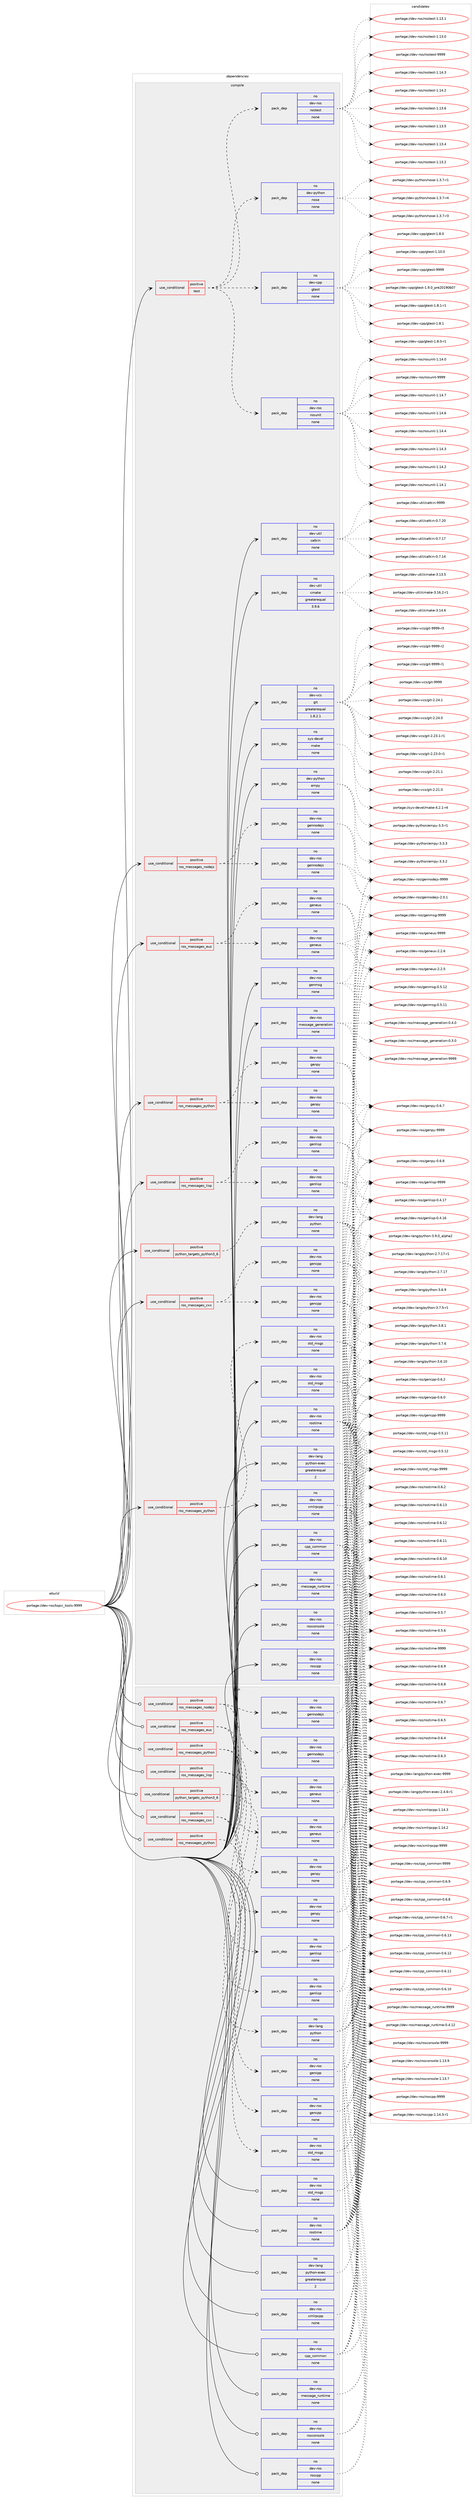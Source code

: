 digraph prolog {

# *************
# Graph options
# *************

newrank=true;
concentrate=true;
compound=true;
graph [rankdir=LR,fontname=Helvetica,fontsize=10,ranksep=1.5];#, ranksep=2.5, nodesep=0.2];
edge  [arrowhead=vee];
node  [fontname=Helvetica,fontsize=10];

# **********
# The ebuild
# **********

subgraph cluster_leftcol {
color=gray;
label=<<i>ebuild</i>>;
id [label="portage://dev-ros/topic_tools-9999", color=red, width=4, href="../dev-ros/topic_tools-9999.svg"];
}

# ****************
# The dependencies
# ****************

subgraph cluster_midcol {
color=gray;
label=<<i>dependencies</i>>;
subgraph cluster_compile {
fillcolor="#eeeeee";
style=filled;
label=<<i>compile</i>>;
subgraph cond95648 {
dependency374406 [label=<<TABLE BORDER="0" CELLBORDER="1" CELLSPACING="0" CELLPADDING="4"><TR><TD ROWSPAN="3" CELLPADDING="10">use_conditional</TD></TR><TR><TD>positive</TD></TR><TR><TD>python_targets_python3_6</TD></TR></TABLE>>, shape=none, color=red];
subgraph pack273905 {
dependency374407 [label=<<TABLE BORDER="0" CELLBORDER="1" CELLSPACING="0" CELLPADDING="4" WIDTH="220"><TR><TD ROWSPAN="6" CELLPADDING="30">pack_dep</TD></TR><TR><TD WIDTH="110">no</TD></TR><TR><TD>dev-lang</TD></TR><TR><TD>python</TD></TR><TR><TD>none</TD></TR><TR><TD></TD></TR></TABLE>>, shape=none, color=blue];
}
dependency374406:e -> dependency374407:w [weight=20,style="dashed",arrowhead="vee"];
}
id:e -> dependency374406:w [weight=20,style="solid",arrowhead="vee"];
subgraph cond95649 {
dependency374408 [label=<<TABLE BORDER="0" CELLBORDER="1" CELLSPACING="0" CELLPADDING="4"><TR><TD ROWSPAN="3" CELLPADDING="10">use_conditional</TD></TR><TR><TD>positive</TD></TR><TR><TD>ros_messages_cxx</TD></TR></TABLE>>, shape=none, color=red];
subgraph pack273906 {
dependency374409 [label=<<TABLE BORDER="0" CELLBORDER="1" CELLSPACING="0" CELLPADDING="4" WIDTH="220"><TR><TD ROWSPAN="6" CELLPADDING="30">pack_dep</TD></TR><TR><TD WIDTH="110">no</TD></TR><TR><TD>dev-ros</TD></TR><TR><TD>gencpp</TD></TR><TR><TD>none</TD></TR><TR><TD></TD></TR></TABLE>>, shape=none, color=blue];
}
dependency374408:e -> dependency374409:w [weight=20,style="dashed",arrowhead="vee"];
subgraph pack273907 {
dependency374410 [label=<<TABLE BORDER="0" CELLBORDER="1" CELLSPACING="0" CELLPADDING="4" WIDTH="220"><TR><TD ROWSPAN="6" CELLPADDING="30">pack_dep</TD></TR><TR><TD WIDTH="110">no</TD></TR><TR><TD>dev-ros</TD></TR><TR><TD>gencpp</TD></TR><TR><TD>none</TD></TR><TR><TD></TD></TR></TABLE>>, shape=none, color=blue];
}
dependency374408:e -> dependency374410:w [weight=20,style="dashed",arrowhead="vee"];
}
id:e -> dependency374408:w [weight=20,style="solid",arrowhead="vee"];
subgraph cond95650 {
dependency374411 [label=<<TABLE BORDER="0" CELLBORDER="1" CELLSPACING="0" CELLPADDING="4"><TR><TD ROWSPAN="3" CELLPADDING="10">use_conditional</TD></TR><TR><TD>positive</TD></TR><TR><TD>ros_messages_eus</TD></TR></TABLE>>, shape=none, color=red];
subgraph pack273908 {
dependency374412 [label=<<TABLE BORDER="0" CELLBORDER="1" CELLSPACING="0" CELLPADDING="4" WIDTH="220"><TR><TD ROWSPAN="6" CELLPADDING="30">pack_dep</TD></TR><TR><TD WIDTH="110">no</TD></TR><TR><TD>dev-ros</TD></TR><TR><TD>geneus</TD></TR><TR><TD>none</TD></TR><TR><TD></TD></TR></TABLE>>, shape=none, color=blue];
}
dependency374411:e -> dependency374412:w [weight=20,style="dashed",arrowhead="vee"];
subgraph pack273909 {
dependency374413 [label=<<TABLE BORDER="0" CELLBORDER="1" CELLSPACING="0" CELLPADDING="4" WIDTH="220"><TR><TD ROWSPAN="6" CELLPADDING="30">pack_dep</TD></TR><TR><TD WIDTH="110">no</TD></TR><TR><TD>dev-ros</TD></TR><TR><TD>geneus</TD></TR><TR><TD>none</TD></TR><TR><TD></TD></TR></TABLE>>, shape=none, color=blue];
}
dependency374411:e -> dependency374413:w [weight=20,style="dashed",arrowhead="vee"];
}
id:e -> dependency374411:w [weight=20,style="solid",arrowhead="vee"];
subgraph cond95651 {
dependency374414 [label=<<TABLE BORDER="0" CELLBORDER="1" CELLSPACING="0" CELLPADDING="4"><TR><TD ROWSPAN="3" CELLPADDING="10">use_conditional</TD></TR><TR><TD>positive</TD></TR><TR><TD>ros_messages_lisp</TD></TR></TABLE>>, shape=none, color=red];
subgraph pack273910 {
dependency374415 [label=<<TABLE BORDER="0" CELLBORDER="1" CELLSPACING="0" CELLPADDING="4" WIDTH="220"><TR><TD ROWSPAN="6" CELLPADDING="30">pack_dep</TD></TR><TR><TD WIDTH="110">no</TD></TR><TR><TD>dev-ros</TD></TR><TR><TD>genlisp</TD></TR><TR><TD>none</TD></TR><TR><TD></TD></TR></TABLE>>, shape=none, color=blue];
}
dependency374414:e -> dependency374415:w [weight=20,style="dashed",arrowhead="vee"];
subgraph pack273911 {
dependency374416 [label=<<TABLE BORDER="0" CELLBORDER="1" CELLSPACING="0" CELLPADDING="4" WIDTH="220"><TR><TD ROWSPAN="6" CELLPADDING="30">pack_dep</TD></TR><TR><TD WIDTH="110">no</TD></TR><TR><TD>dev-ros</TD></TR><TR><TD>genlisp</TD></TR><TR><TD>none</TD></TR><TR><TD></TD></TR></TABLE>>, shape=none, color=blue];
}
dependency374414:e -> dependency374416:w [weight=20,style="dashed",arrowhead="vee"];
}
id:e -> dependency374414:w [weight=20,style="solid",arrowhead="vee"];
subgraph cond95652 {
dependency374417 [label=<<TABLE BORDER="0" CELLBORDER="1" CELLSPACING="0" CELLPADDING="4"><TR><TD ROWSPAN="3" CELLPADDING="10">use_conditional</TD></TR><TR><TD>positive</TD></TR><TR><TD>ros_messages_nodejs</TD></TR></TABLE>>, shape=none, color=red];
subgraph pack273912 {
dependency374418 [label=<<TABLE BORDER="0" CELLBORDER="1" CELLSPACING="0" CELLPADDING="4" WIDTH="220"><TR><TD ROWSPAN="6" CELLPADDING="30">pack_dep</TD></TR><TR><TD WIDTH="110">no</TD></TR><TR><TD>dev-ros</TD></TR><TR><TD>gennodejs</TD></TR><TR><TD>none</TD></TR><TR><TD></TD></TR></TABLE>>, shape=none, color=blue];
}
dependency374417:e -> dependency374418:w [weight=20,style="dashed",arrowhead="vee"];
subgraph pack273913 {
dependency374419 [label=<<TABLE BORDER="0" CELLBORDER="1" CELLSPACING="0" CELLPADDING="4" WIDTH="220"><TR><TD ROWSPAN="6" CELLPADDING="30">pack_dep</TD></TR><TR><TD WIDTH="110">no</TD></TR><TR><TD>dev-ros</TD></TR><TR><TD>gennodejs</TD></TR><TR><TD>none</TD></TR><TR><TD></TD></TR></TABLE>>, shape=none, color=blue];
}
dependency374417:e -> dependency374419:w [weight=20,style="dashed",arrowhead="vee"];
}
id:e -> dependency374417:w [weight=20,style="solid",arrowhead="vee"];
subgraph cond95653 {
dependency374420 [label=<<TABLE BORDER="0" CELLBORDER="1" CELLSPACING="0" CELLPADDING="4"><TR><TD ROWSPAN="3" CELLPADDING="10">use_conditional</TD></TR><TR><TD>positive</TD></TR><TR><TD>ros_messages_python</TD></TR></TABLE>>, shape=none, color=red];
subgraph pack273914 {
dependency374421 [label=<<TABLE BORDER="0" CELLBORDER="1" CELLSPACING="0" CELLPADDING="4" WIDTH="220"><TR><TD ROWSPAN="6" CELLPADDING="30">pack_dep</TD></TR><TR><TD WIDTH="110">no</TD></TR><TR><TD>dev-ros</TD></TR><TR><TD>genpy</TD></TR><TR><TD>none</TD></TR><TR><TD></TD></TR></TABLE>>, shape=none, color=blue];
}
dependency374420:e -> dependency374421:w [weight=20,style="dashed",arrowhead="vee"];
subgraph pack273915 {
dependency374422 [label=<<TABLE BORDER="0" CELLBORDER="1" CELLSPACING="0" CELLPADDING="4" WIDTH="220"><TR><TD ROWSPAN="6" CELLPADDING="30">pack_dep</TD></TR><TR><TD WIDTH="110">no</TD></TR><TR><TD>dev-ros</TD></TR><TR><TD>genpy</TD></TR><TR><TD>none</TD></TR><TR><TD></TD></TR></TABLE>>, shape=none, color=blue];
}
dependency374420:e -> dependency374422:w [weight=20,style="dashed",arrowhead="vee"];
}
id:e -> dependency374420:w [weight=20,style="solid",arrowhead="vee"];
subgraph cond95654 {
dependency374423 [label=<<TABLE BORDER="0" CELLBORDER="1" CELLSPACING="0" CELLPADDING="4"><TR><TD ROWSPAN="3" CELLPADDING="10">use_conditional</TD></TR><TR><TD>positive</TD></TR><TR><TD>ros_messages_python</TD></TR></TABLE>>, shape=none, color=red];
subgraph pack273916 {
dependency374424 [label=<<TABLE BORDER="0" CELLBORDER="1" CELLSPACING="0" CELLPADDING="4" WIDTH="220"><TR><TD ROWSPAN="6" CELLPADDING="30">pack_dep</TD></TR><TR><TD WIDTH="110">no</TD></TR><TR><TD>dev-ros</TD></TR><TR><TD>std_msgs</TD></TR><TR><TD>none</TD></TR><TR><TD></TD></TR></TABLE>>, shape=none, color=blue];
}
dependency374423:e -> dependency374424:w [weight=20,style="dashed",arrowhead="vee"];
}
id:e -> dependency374423:w [weight=20,style="solid",arrowhead="vee"];
subgraph cond95655 {
dependency374425 [label=<<TABLE BORDER="0" CELLBORDER="1" CELLSPACING="0" CELLPADDING="4"><TR><TD ROWSPAN="3" CELLPADDING="10">use_conditional</TD></TR><TR><TD>positive</TD></TR><TR><TD>test</TD></TR></TABLE>>, shape=none, color=red];
subgraph pack273917 {
dependency374426 [label=<<TABLE BORDER="0" CELLBORDER="1" CELLSPACING="0" CELLPADDING="4" WIDTH="220"><TR><TD ROWSPAN="6" CELLPADDING="30">pack_dep</TD></TR><TR><TD WIDTH="110">no</TD></TR><TR><TD>dev-ros</TD></TR><TR><TD>rostest</TD></TR><TR><TD>none</TD></TR><TR><TD></TD></TR></TABLE>>, shape=none, color=blue];
}
dependency374425:e -> dependency374426:w [weight=20,style="dashed",arrowhead="vee"];
subgraph pack273918 {
dependency374427 [label=<<TABLE BORDER="0" CELLBORDER="1" CELLSPACING="0" CELLPADDING="4" WIDTH="220"><TR><TD ROWSPAN="6" CELLPADDING="30">pack_dep</TD></TR><TR><TD WIDTH="110">no</TD></TR><TR><TD>dev-ros</TD></TR><TR><TD>rosunit</TD></TR><TR><TD>none</TD></TR><TR><TD></TD></TR></TABLE>>, shape=none, color=blue];
}
dependency374425:e -> dependency374427:w [weight=20,style="dashed",arrowhead="vee"];
subgraph pack273919 {
dependency374428 [label=<<TABLE BORDER="0" CELLBORDER="1" CELLSPACING="0" CELLPADDING="4" WIDTH="220"><TR><TD ROWSPAN="6" CELLPADDING="30">pack_dep</TD></TR><TR><TD WIDTH="110">no</TD></TR><TR><TD>dev-cpp</TD></TR><TR><TD>gtest</TD></TR><TR><TD>none</TD></TR><TR><TD></TD></TR></TABLE>>, shape=none, color=blue];
}
dependency374425:e -> dependency374428:w [weight=20,style="dashed",arrowhead="vee"];
subgraph pack273920 {
dependency374429 [label=<<TABLE BORDER="0" CELLBORDER="1" CELLSPACING="0" CELLPADDING="4" WIDTH="220"><TR><TD ROWSPAN="6" CELLPADDING="30">pack_dep</TD></TR><TR><TD WIDTH="110">no</TD></TR><TR><TD>dev-python</TD></TR><TR><TD>nose</TD></TR><TR><TD>none</TD></TR><TR><TD></TD></TR></TABLE>>, shape=none, color=blue];
}
dependency374425:e -> dependency374429:w [weight=20,style="dashed",arrowhead="vee"];
}
id:e -> dependency374425:w [weight=20,style="solid",arrowhead="vee"];
subgraph pack273921 {
dependency374430 [label=<<TABLE BORDER="0" CELLBORDER="1" CELLSPACING="0" CELLPADDING="4" WIDTH="220"><TR><TD ROWSPAN="6" CELLPADDING="30">pack_dep</TD></TR><TR><TD WIDTH="110">no</TD></TR><TR><TD>dev-lang</TD></TR><TR><TD>python-exec</TD></TR><TR><TD>greaterequal</TD></TR><TR><TD>2</TD></TR></TABLE>>, shape=none, color=blue];
}
id:e -> dependency374430:w [weight=20,style="solid",arrowhead="vee"];
subgraph pack273922 {
dependency374431 [label=<<TABLE BORDER="0" CELLBORDER="1" CELLSPACING="0" CELLPADDING="4" WIDTH="220"><TR><TD ROWSPAN="6" CELLPADDING="30">pack_dep</TD></TR><TR><TD WIDTH="110">no</TD></TR><TR><TD>dev-python</TD></TR><TR><TD>empy</TD></TR><TR><TD>none</TD></TR><TR><TD></TD></TR></TABLE>>, shape=none, color=blue];
}
id:e -> dependency374431:w [weight=20,style="solid",arrowhead="vee"];
subgraph pack273923 {
dependency374432 [label=<<TABLE BORDER="0" CELLBORDER="1" CELLSPACING="0" CELLPADDING="4" WIDTH="220"><TR><TD ROWSPAN="6" CELLPADDING="30">pack_dep</TD></TR><TR><TD WIDTH="110">no</TD></TR><TR><TD>dev-ros</TD></TR><TR><TD>cpp_common</TD></TR><TR><TD>none</TD></TR><TR><TD></TD></TR></TABLE>>, shape=none, color=blue];
}
id:e -> dependency374432:w [weight=20,style="solid",arrowhead="vee"];
subgraph pack273924 {
dependency374433 [label=<<TABLE BORDER="0" CELLBORDER="1" CELLSPACING="0" CELLPADDING="4" WIDTH="220"><TR><TD ROWSPAN="6" CELLPADDING="30">pack_dep</TD></TR><TR><TD WIDTH="110">no</TD></TR><TR><TD>dev-ros</TD></TR><TR><TD>genmsg</TD></TR><TR><TD>none</TD></TR><TR><TD></TD></TR></TABLE>>, shape=none, color=blue];
}
id:e -> dependency374433:w [weight=20,style="solid",arrowhead="vee"];
subgraph pack273925 {
dependency374434 [label=<<TABLE BORDER="0" CELLBORDER="1" CELLSPACING="0" CELLPADDING="4" WIDTH="220"><TR><TD ROWSPAN="6" CELLPADDING="30">pack_dep</TD></TR><TR><TD WIDTH="110">no</TD></TR><TR><TD>dev-ros</TD></TR><TR><TD>message_generation</TD></TR><TR><TD>none</TD></TR><TR><TD></TD></TR></TABLE>>, shape=none, color=blue];
}
id:e -> dependency374434:w [weight=20,style="solid",arrowhead="vee"];
subgraph pack273926 {
dependency374435 [label=<<TABLE BORDER="0" CELLBORDER="1" CELLSPACING="0" CELLPADDING="4" WIDTH="220"><TR><TD ROWSPAN="6" CELLPADDING="30">pack_dep</TD></TR><TR><TD WIDTH="110">no</TD></TR><TR><TD>dev-ros</TD></TR><TR><TD>message_runtime</TD></TR><TR><TD>none</TD></TR><TR><TD></TD></TR></TABLE>>, shape=none, color=blue];
}
id:e -> dependency374435:w [weight=20,style="solid",arrowhead="vee"];
subgraph pack273927 {
dependency374436 [label=<<TABLE BORDER="0" CELLBORDER="1" CELLSPACING="0" CELLPADDING="4" WIDTH="220"><TR><TD ROWSPAN="6" CELLPADDING="30">pack_dep</TD></TR><TR><TD WIDTH="110">no</TD></TR><TR><TD>dev-ros</TD></TR><TR><TD>rosconsole</TD></TR><TR><TD>none</TD></TR><TR><TD></TD></TR></TABLE>>, shape=none, color=blue];
}
id:e -> dependency374436:w [weight=20,style="solid",arrowhead="vee"];
subgraph pack273928 {
dependency374437 [label=<<TABLE BORDER="0" CELLBORDER="1" CELLSPACING="0" CELLPADDING="4" WIDTH="220"><TR><TD ROWSPAN="6" CELLPADDING="30">pack_dep</TD></TR><TR><TD WIDTH="110">no</TD></TR><TR><TD>dev-ros</TD></TR><TR><TD>roscpp</TD></TR><TR><TD>none</TD></TR><TR><TD></TD></TR></TABLE>>, shape=none, color=blue];
}
id:e -> dependency374437:w [weight=20,style="solid",arrowhead="vee"];
subgraph pack273929 {
dependency374438 [label=<<TABLE BORDER="0" CELLBORDER="1" CELLSPACING="0" CELLPADDING="4" WIDTH="220"><TR><TD ROWSPAN="6" CELLPADDING="30">pack_dep</TD></TR><TR><TD WIDTH="110">no</TD></TR><TR><TD>dev-ros</TD></TR><TR><TD>rostime</TD></TR><TR><TD>none</TD></TR><TR><TD></TD></TR></TABLE>>, shape=none, color=blue];
}
id:e -> dependency374438:w [weight=20,style="solid",arrowhead="vee"];
subgraph pack273930 {
dependency374439 [label=<<TABLE BORDER="0" CELLBORDER="1" CELLSPACING="0" CELLPADDING="4" WIDTH="220"><TR><TD ROWSPAN="6" CELLPADDING="30">pack_dep</TD></TR><TR><TD WIDTH="110">no</TD></TR><TR><TD>dev-ros</TD></TR><TR><TD>std_msgs</TD></TR><TR><TD>none</TD></TR><TR><TD></TD></TR></TABLE>>, shape=none, color=blue];
}
id:e -> dependency374439:w [weight=20,style="solid",arrowhead="vee"];
subgraph pack273931 {
dependency374440 [label=<<TABLE BORDER="0" CELLBORDER="1" CELLSPACING="0" CELLPADDING="4" WIDTH="220"><TR><TD ROWSPAN="6" CELLPADDING="30">pack_dep</TD></TR><TR><TD WIDTH="110">no</TD></TR><TR><TD>dev-ros</TD></TR><TR><TD>xmlrpcpp</TD></TR><TR><TD>none</TD></TR><TR><TD></TD></TR></TABLE>>, shape=none, color=blue];
}
id:e -> dependency374440:w [weight=20,style="solid",arrowhead="vee"];
subgraph pack273932 {
dependency374441 [label=<<TABLE BORDER="0" CELLBORDER="1" CELLSPACING="0" CELLPADDING="4" WIDTH="220"><TR><TD ROWSPAN="6" CELLPADDING="30">pack_dep</TD></TR><TR><TD WIDTH="110">no</TD></TR><TR><TD>dev-util</TD></TR><TR><TD>catkin</TD></TR><TR><TD>none</TD></TR><TR><TD></TD></TR></TABLE>>, shape=none, color=blue];
}
id:e -> dependency374441:w [weight=20,style="solid",arrowhead="vee"];
subgraph pack273933 {
dependency374442 [label=<<TABLE BORDER="0" CELLBORDER="1" CELLSPACING="0" CELLPADDING="4" WIDTH="220"><TR><TD ROWSPAN="6" CELLPADDING="30">pack_dep</TD></TR><TR><TD WIDTH="110">no</TD></TR><TR><TD>dev-util</TD></TR><TR><TD>cmake</TD></TR><TR><TD>greaterequal</TD></TR><TR><TD>3.9.6</TD></TR></TABLE>>, shape=none, color=blue];
}
id:e -> dependency374442:w [weight=20,style="solid",arrowhead="vee"];
subgraph pack273934 {
dependency374443 [label=<<TABLE BORDER="0" CELLBORDER="1" CELLSPACING="0" CELLPADDING="4" WIDTH="220"><TR><TD ROWSPAN="6" CELLPADDING="30">pack_dep</TD></TR><TR><TD WIDTH="110">no</TD></TR><TR><TD>dev-vcs</TD></TR><TR><TD>git</TD></TR><TR><TD>greaterequal</TD></TR><TR><TD>1.8.2.1</TD></TR></TABLE>>, shape=none, color=blue];
}
id:e -> dependency374443:w [weight=20,style="solid",arrowhead="vee"];
subgraph pack273935 {
dependency374444 [label=<<TABLE BORDER="0" CELLBORDER="1" CELLSPACING="0" CELLPADDING="4" WIDTH="220"><TR><TD ROWSPAN="6" CELLPADDING="30">pack_dep</TD></TR><TR><TD WIDTH="110">no</TD></TR><TR><TD>sys-devel</TD></TR><TR><TD>make</TD></TR><TR><TD>none</TD></TR><TR><TD></TD></TR></TABLE>>, shape=none, color=blue];
}
id:e -> dependency374444:w [weight=20,style="solid",arrowhead="vee"];
}
subgraph cluster_compileandrun {
fillcolor="#eeeeee";
style=filled;
label=<<i>compile and run</i>>;
}
subgraph cluster_run {
fillcolor="#eeeeee";
style=filled;
label=<<i>run</i>>;
subgraph cond95656 {
dependency374445 [label=<<TABLE BORDER="0" CELLBORDER="1" CELLSPACING="0" CELLPADDING="4"><TR><TD ROWSPAN="3" CELLPADDING="10">use_conditional</TD></TR><TR><TD>positive</TD></TR><TR><TD>python_targets_python3_6</TD></TR></TABLE>>, shape=none, color=red];
subgraph pack273936 {
dependency374446 [label=<<TABLE BORDER="0" CELLBORDER="1" CELLSPACING="0" CELLPADDING="4" WIDTH="220"><TR><TD ROWSPAN="6" CELLPADDING="30">pack_dep</TD></TR><TR><TD WIDTH="110">no</TD></TR><TR><TD>dev-lang</TD></TR><TR><TD>python</TD></TR><TR><TD>none</TD></TR><TR><TD></TD></TR></TABLE>>, shape=none, color=blue];
}
dependency374445:e -> dependency374446:w [weight=20,style="dashed",arrowhead="vee"];
}
id:e -> dependency374445:w [weight=20,style="solid",arrowhead="odot"];
subgraph cond95657 {
dependency374447 [label=<<TABLE BORDER="0" CELLBORDER="1" CELLSPACING="0" CELLPADDING="4"><TR><TD ROWSPAN="3" CELLPADDING="10">use_conditional</TD></TR><TR><TD>positive</TD></TR><TR><TD>ros_messages_cxx</TD></TR></TABLE>>, shape=none, color=red];
subgraph pack273937 {
dependency374448 [label=<<TABLE BORDER="0" CELLBORDER="1" CELLSPACING="0" CELLPADDING="4" WIDTH="220"><TR><TD ROWSPAN="6" CELLPADDING="30">pack_dep</TD></TR><TR><TD WIDTH="110">no</TD></TR><TR><TD>dev-ros</TD></TR><TR><TD>gencpp</TD></TR><TR><TD>none</TD></TR><TR><TD></TD></TR></TABLE>>, shape=none, color=blue];
}
dependency374447:e -> dependency374448:w [weight=20,style="dashed",arrowhead="vee"];
subgraph pack273938 {
dependency374449 [label=<<TABLE BORDER="0" CELLBORDER="1" CELLSPACING="0" CELLPADDING="4" WIDTH="220"><TR><TD ROWSPAN="6" CELLPADDING="30">pack_dep</TD></TR><TR><TD WIDTH="110">no</TD></TR><TR><TD>dev-ros</TD></TR><TR><TD>gencpp</TD></TR><TR><TD>none</TD></TR><TR><TD></TD></TR></TABLE>>, shape=none, color=blue];
}
dependency374447:e -> dependency374449:w [weight=20,style="dashed",arrowhead="vee"];
}
id:e -> dependency374447:w [weight=20,style="solid",arrowhead="odot"];
subgraph cond95658 {
dependency374450 [label=<<TABLE BORDER="0" CELLBORDER="1" CELLSPACING="0" CELLPADDING="4"><TR><TD ROWSPAN="3" CELLPADDING="10">use_conditional</TD></TR><TR><TD>positive</TD></TR><TR><TD>ros_messages_eus</TD></TR></TABLE>>, shape=none, color=red];
subgraph pack273939 {
dependency374451 [label=<<TABLE BORDER="0" CELLBORDER="1" CELLSPACING="0" CELLPADDING="4" WIDTH="220"><TR><TD ROWSPAN="6" CELLPADDING="30">pack_dep</TD></TR><TR><TD WIDTH="110">no</TD></TR><TR><TD>dev-ros</TD></TR><TR><TD>geneus</TD></TR><TR><TD>none</TD></TR><TR><TD></TD></TR></TABLE>>, shape=none, color=blue];
}
dependency374450:e -> dependency374451:w [weight=20,style="dashed",arrowhead="vee"];
subgraph pack273940 {
dependency374452 [label=<<TABLE BORDER="0" CELLBORDER="1" CELLSPACING="0" CELLPADDING="4" WIDTH="220"><TR><TD ROWSPAN="6" CELLPADDING="30">pack_dep</TD></TR><TR><TD WIDTH="110">no</TD></TR><TR><TD>dev-ros</TD></TR><TR><TD>geneus</TD></TR><TR><TD>none</TD></TR><TR><TD></TD></TR></TABLE>>, shape=none, color=blue];
}
dependency374450:e -> dependency374452:w [weight=20,style="dashed",arrowhead="vee"];
}
id:e -> dependency374450:w [weight=20,style="solid",arrowhead="odot"];
subgraph cond95659 {
dependency374453 [label=<<TABLE BORDER="0" CELLBORDER="1" CELLSPACING="0" CELLPADDING="4"><TR><TD ROWSPAN="3" CELLPADDING="10">use_conditional</TD></TR><TR><TD>positive</TD></TR><TR><TD>ros_messages_lisp</TD></TR></TABLE>>, shape=none, color=red];
subgraph pack273941 {
dependency374454 [label=<<TABLE BORDER="0" CELLBORDER="1" CELLSPACING="0" CELLPADDING="4" WIDTH="220"><TR><TD ROWSPAN="6" CELLPADDING="30">pack_dep</TD></TR><TR><TD WIDTH="110">no</TD></TR><TR><TD>dev-ros</TD></TR><TR><TD>genlisp</TD></TR><TR><TD>none</TD></TR><TR><TD></TD></TR></TABLE>>, shape=none, color=blue];
}
dependency374453:e -> dependency374454:w [weight=20,style="dashed",arrowhead="vee"];
subgraph pack273942 {
dependency374455 [label=<<TABLE BORDER="0" CELLBORDER="1" CELLSPACING="0" CELLPADDING="4" WIDTH="220"><TR><TD ROWSPAN="6" CELLPADDING="30">pack_dep</TD></TR><TR><TD WIDTH="110">no</TD></TR><TR><TD>dev-ros</TD></TR><TR><TD>genlisp</TD></TR><TR><TD>none</TD></TR><TR><TD></TD></TR></TABLE>>, shape=none, color=blue];
}
dependency374453:e -> dependency374455:w [weight=20,style="dashed",arrowhead="vee"];
}
id:e -> dependency374453:w [weight=20,style="solid",arrowhead="odot"];
subgraph cond95660 {
dependency374456 [label=<<TABLE BORDER="0" CELLBORDER="1" CELLSPACING="0" CELLPADDING="4"><TR><TD ROWSPAN="3" CELLPADDING="10">use_conditional</TD></TR><TR><TD>positive</TD></TR><TR><TD>ros_messages_nodejs</TD></TR></TABLE>>, shape=none, color=red];
subgraph pack273943 {
dependency374457 [label=<<TABLE BORDER="0" CELLBORDER="1" CELLSPACING="0" CELLPADDING="4" WIDTH="220"><TR><TD ROWSPAN="6" CELLPADDING="30">pack_dep</TD></TR><TR><TD WIDTH="110">no</TD></TR><TR><TD>dev-ros</TD></TR><TR><TD>gennodejs</TD></TR><TR><TD>none</TD></TR><TR><TD></TD></TR></TABLE>>, shape=none, color=blue];
}
dependency374456:e -> dependency374457:w [weight=20,style="dashed",arrowhead="vee"];
subgraph pack273944 {
dependency374458 [label=<<TABLE BORDER="0" CELLBORDER="1" CELLSPACING="0" CELLPADDING="4" WIDTH="220"><TR><TD ROWSPAN="6" CELLPADDING="30">pack_dep</TD></TR><TR><TD WIDTH="110">no</TD></TR><TR><TD>dev-ros</TD></TR><TR><TD>gennodejs</TD></TR><TR><TD>none</TD></TR><TR><TD></TD></TR></TABLE>>, shape=none, color=blue];
}
dependency374456:e -> dependency374458:w [weight=20,style="dashed",arrowhead="vee"];
}
id:e -> dependency374456:w [weight=20,style="solid",arrowhead="odot"];
subgraph cond95661 {
dependency374459 [label=<<TABLE BORDER="0" CELLBORDER="1" CELLSPACING="0" CELLPADDING="4"><TR><TD ROWSPAN="3" CELLPADDING="10">use_conditional</TD></TR><TR><TD>positive</TD></TR><TR><TD>ros_messages_python</TD></TR></TABLE>>, shape=none, color=red];
subgraph pack273945 {
dependency374460 [label=<<TABLE BORDER="0" CELLBORDER="1" CELLSPACING="0" CELLPADDING="4" WIDTH="220"><TR><TD ROWSPAN="6" CELLPADDING="30">pack_dep</TD></TR><TR><TD WIDTH="110">no</TD></TR><TR><TD>dev-ros</TD></TR><TR><TD>genpy</TD></TR><TR><TD>none</TD></TR><TR><TD></TD></TR></TABLE>>, shape=none, color=blue];
}
dependency374459:e -> dependency374460:w [weight=20,style="dashed",arrowhead="vee"];
subgraph pack273946 {
dependency374461 [label=<<TABLE BORDER="0" CELLBORDER="1" CELLSPACING="0" CELLPADDING="4" WIDTH="220"><TR><TD ROWSPAN="6" CELLPADDING="30">pack_dep</TD></TR><TR><TD WIDTH="110">no</TD></TR><TR><TD>dev-ros</TD></TR><TR><TD>genpy</TD></TR><TR><TD>none</TD></TR><TR><TD></TD></TR></TABLE>>, shape=none, color=blue];
}
dependency374459:e -> dependency374461:w [weight=20,style="dashed",arrowhead="vee"];
}
id:e -> dependency374459:w [weight=20,style="solid",arrowhead="odot"];
subgraph cond95662 {
dependency374462 [label=<<TABLE BORDER="0" CELLBORDER="1" CELLSPACING="0" CELLPADDING="4"><TR><TD ROWSPAN="3" CELLPADDING="10">use_conditional</TD></TR><TR><TD>positive</TD></TR><TR><TD>ros_messages_python</TD></TR></TABLE>>, shape=none, color=red];
subgraph pack273947 {
dependency374463 [label=<<TABLE BORDER="0" CELLBORDER="1" CELLSPACING="0" CELLPADDING="4" WIDTH="220"><TR><TD ROWSPAN="6" CELLPADDING="30">pack_dep</TD></TR><TR><TD WIDTH="110">no</TD></TR><TR><TD>dev-ros</TD></TR><TR><TD>std_msgs</TD></TR><TR><TD>none</TD></TR><TR><TD></TD></TR></TABLE>>, shape=none, color=blue];
}
dependency374462:e -> dependency374463:w [weight=20,style="dashed",arrowhead="vee"];
}
id:e -> dependency374462:w [weight=20,style="solid",arrowhead="odot"];
subgraph pack273948 {
dependency374464 [label=<<TABLE BORDER="0" CELLBORDER="1" CELLSPACING="0" CELLPADDING="4" WIDTH="220"><TR><TD ROWSPAN="6" CELLPADDING="30">pack_dep</TD></TR><TR><TD WIDTH="110">no</TD></TR><TR><TD>dev-lang</TD></TR><TR><TD>python-exec</TD></TR><TR><TD>greaterequal</TD></TR><TR><TD>2</TD></TR></TABLE>>, shape=none, color=blue];
}
id:e -> dependency374464:w [weight=20,style="solid",arrowhead="odot"];
subgraph pack273949 {
dependency374465 [label=<<TABLE BORDER="0" CELLBORDER="1" CELLSPACING="0" CELLPADDING="4" WIDTH="220"><TR><TD ROWSPAN="6" CELLPADDING="30">pack_dep</TD></TR><TR><TD WIDTH="110">no</TD></TR><TR><TD>dev-ros</TD></TR><TR><TD>cpp_common</TD></TR><TR><TD>none</TD></TR><TR><TD></TD></TR></TABLE>>, shape=none, color=blue];
}
id:e -> dependency374465:w [weight=20,style="solid",arrowhead="odot"];
subgraph pack273950 {
dependency374466 [label=<<TABLE BORDER="0" CELLBORDER="1" CELLSPACING="0" CELLPADDING="4" WIDTH="220"><TR><TD ROWSPAN="6" CELLPADDING="30">pack_dep</TD></TR><TR><TD WIDTH="110">no</TD></TR><TR><TD>dev-ros</TD></TR><TR><TD>message_runtime</TD></TR><TR><TD>none</TD></TR><TR><TD></TD></TR></TABLE>>, shape=none, color=blue];
}
id:e -> dependency374466:w [weight=20,style="solid",arrowhead="odot"];
subgraph pack273951 {
dependency374467 [label=<<TABLE BORDER="0" CELLBORDER="1" CELLSPACING="0" CELLPADDING="4" WIDTH="220"><TR><TD ROWSPAN="6" CELLPADDING="30">pack_dep</TD></TR><TR><TD WIDTH="110">no</TD></TR><TR><TD>dev-ros</TD></TR><TR><TD>rosconsole</TD></TR><TR><TD>none</TD></TR><TR><TD></TD></TR></TABLE>>, shape=none, color=blue];
}
id:e -> dependency374467:w [weight=20,style="solid",arrowhead="odot"];
subgraph pack273952 {
dependency374468 [label=<<TABLE BORDER="0" CELLBORDER="1" CELLSPACING="0" CELLPADDING="4" WIDTH="220"><TR><TD ROWSPAN="6" CELLPADDING="30">pack_dep</TD></TR><TR><TD WIDTH="110">no</TD></TR><TR><TD>dev-ros</TD></TR><TR><TD>roscpp</TD></TR><TR><TD>none</TD></TR><TR><TD></TD></TR></TABLE>>, shape=none, color=blue];
}
id:e -> dependency374468:w [weight=20,style="solid",arrowhead="odot"];
subgraph pack273953 {
dependency374469 [label=<<TABLE BORDER="0" CELLBORDER="1" CELLSPACING="0" CELLPADDING="4" WIDTH="220"><TR><TD ROWSPAN="6" CELLPADDING="30">pack_dep</TD></TR><TR><TD WIDTH="110">no</TD></TR><TR><TD>dev-ros</TD></TR><TR><TD>rostime</TD></TR><TR><TD>none</TD></TR><TR><TD></TD></TR></TABLE>>, shape=none, color=blue];
}
id:e -> dependency374469:w [weight=20,style="solid",arrowhead="odot"];
subgraph pack273954 {
dependency374470 [label=<<TABLE BORDER="0" CELLBORDER="1" CELLSPACING="0" CELLPADDING="4" WIDTH="220"><TR><TD ROWSPAN="6" CELLPADDING="30">pack_dep</TD></TR><TR><TD WIDTH="110">no</TD></TR><TR><TD>dev-ros</TD></TR><TR><TD>std_msgs</TD></TR><TR><TD>none</TD></TR><TR><TD></TD></TR></TABLE>>, shape=none, color=blue];
}
id:e -> dependency374470:w [weight=20,style="solid",arrowhead="odot"];
subgraph pack273955 {
dependency374471 [label=<<TABLE BORDER="0" CELLBORDER="1" CELLSPACING="0" CELLPADDING="4" WIDTH="220"><TR><TD ROWSPAN="6" CELLPADDING="30">pack_dep</TD></TR><TR><TD WIDTH="110">no</TD></TR><TR><TD>dev-ros</TD></TR><TR><TD>xmlrpcpp</TD></TR><TR><TD>none</TD></TR><TR><TD></TD></TR></TABLE>>, shape=none, color=blue];
}
id:e -> dependency374471:w [weight=20,style="solid",arrowhead="odot"];
}
}

# **************
# The candidates
# **************

subgraph cluster_choices {
rank=same;
color=gray;
label=<<i>candidates</i>>;

subgraph choice273905 {
color=black;
nodesep=1;
choice10010111845108971101034711212111610411111045514657464895971081121049750 [label="portage://dev-lang/python-3.9.0_alpha2", color=red, width=4,href="../dev-lang/python-3.9.0_alpha2.svg"];
choice100101118451089711010347112121116104111110455146564649 [label="portage://dev-lang/python-3.8.1", color=red, width=4,href="../dev-lang/python-3.8.1.svg"];
choice100101118451089711010347112121116104111110455146554654 [label="portage://dev-lang/python-3.7.6", color=red, width=4,href="../dev-lang/python-3.7.6.svg"];
choice1001011184510897110103471121211161041111104551465546534511449 [label="portage://dev-lang/python-3.7.5-r1", color=red, width=4,href="../dev-lang/python-3.7.5-r1.svg"];
choice100101118451089711010347112121116104111110455146544657 [label="portage://dev-lang/python-3.6.9", color=red, width=4,href="../dev-lang/python-3.6.9.svg"];
choice10010111845108971101034711212111610411111045514654464948 [label="portage://dev-lang/python-3.6.10", color=red, width=4,href="../dev-lang/python-3.6.10.svg"];
choice100101118451089711010347112121116104111110455046554649554511449 [label="portage://dev-lang/python-2.7.17-r1", color=red, width=4,href="../dev-lang/python-2.7.17-r1.svg"];
choice10010111845108971101034711212111610411111045504655464955 [label="portage://dev-lang/python-2.7.17", color=red, width=4,href="../dev-lang/python-2.7.17.svg"];
dependency374407:e -> choice10010111845108971101034711212111610411111045514657464895971081121049750:w [style=dotted,weight="100"];
dependency374407:e -> choice100101118451089711010347112121116104111110455146564649:w [style=dotted,weight="100"];
dependency374407:e -> choice100101118451089711010347112121116104111110455146554654:w [style=dotted,weight="100"];
dependency374407:e -> choice1001011184510897110103471121211161041111104551465546534511449:w [style=dotted,weight="100"];
dependency374407:e -> choice100101118451089711010347112121116104111110455146544657:w [style=dotted,weight="100"];
dependency374407:e -> choice10010111845108971101034711212111610411111045514654464948:w [style=dotted,weight="100"];
dependency374407:e -> choice100101118451089711010347112121116104111110455046554649554511449:w [style=dotted,weight="100"];
dependency374407:e -> choice10010111845108971101034711212111610411111045504655464955:w [style=dotted,weight="100"];
}
subgraph choice273906 {
color=black;
nodesep=1;
choice1001011184511411111547103101110991121124557575757 [label="portage://dev-ros/gencpp-9999", color=red, width=4,href="../dev-ros/gencpp-9999.svg"];
choice100101118451141111154710310111099112112454846544650 [label="portage://dev-ros/gencpp-0.6.2", color=red, width=4,href="../dev-ros/gencpp-0.6.2.svg"];
choice100101118451141111154710310111099112112454846544648 [label="portage://dev-ros/gencpp-0.6.0", color=red, width=4,href="../dev-ros/gencpp-0.6.0.svg"];
dependency374409:e -> choice1001011184511411111547103101110991121124557575757:w [style=dotted,weight="100"];
dependency374409:e -> choice100101118451141111154710310111099112112454846544650:w [style=dotted,weight="100"];
dependency374409:e -> choice100101118451141111154710310111099112112454846544648:w [style=dotted,weight="100"];
}
subgraph choice273907 {
color=black;
nodesep=1;
choice1001011184511411111547103101110991121124557575757 [label="portage://dev-ros/gencpp-9999", color=red, width=4,href="../dev-ros/gencpp-9999.svg"];
choice100101118451141111154710310111099112112454846544650 [label="portage://dev-ros/gencpp-0.6.2", color=red, width=4,href="../dev-ros/gencpp-0.6.2.svg"];
choice100101118451141111154710310111099112112454846544648 [label="portage://dev-ros/gencpp-0.6.0", color=red, width=4,href="../dev-ros/gencpp-0.6.0.svg"];
dependency374410:e -> choice1001011184511411111547103101110991121124557575757:w [style=dotted,weight="100"];
dependency374410:e -> choice100101118451141111154710310111099112112454846544650:w [style=dotted,weight="100"];
dependency374410:e -> choice100101118451141111154710310111099112112454846544648:w [style=dotted,weight="100"];
}
subgraph choice273908 {
color=black;
nodesep=1;
choice10010111845114111115471031011101011171154557575757 [label="portage://dev-ros/geneus-9999", color=red, width=4,href="../dev-ros/geneus-9999.svg"];
choice1001011184511411111547103101110101117115455046504654 [label="portage://dev-ros/geneus-2.2.6", color=red, width=4,href="../dev-ros/geneus-2.2.6.svg"];
choice1001011184511411111547103101110101117115455046504653 [label="portage://dev-ros/geneus-2.2.5", color=red, width=4,href="../dev-ros/geneus-2.2.5.svg"];
dependency374412:e -> choice10010111845114111115471031011101011171154557575757:w [style=dotted,weight="100"];
dependency374412:e -> choice1001011184511411111547103101110101117115455046504654:w [style=dotted,weight="100"];
dependency374412:e -> choice1001011184511411111547103101110101117115455046504653:w [style=dotted,weight="100"];
}
subgraph choice273909 {
color=black;
nodesep=1;
choice10010111845114111115471031011101011171154557575757 [label="portage://dev-ros/geneus-9999", color=red, width=4,href="../dev-ros/geneus-9999.svg"];
choice1001011184511411111547103101110101117115455046504654 [label="portage://dev-ros/geneus-2.2.6", color=red, width=4,href="../dev-ros/geneus-2.2.6.svg"];
choice1001011184511411111547103101110101117115455046504653 [label="portage://dev-ros/geneus-2.2.5", color=red, width=4,href="../dev-ros/geneus-2.2.5.svg"];
dependency374413:e -> choice10010111845114111115471031011101011171154557575757:w [style=dotted,weight="100"];
dependency374413:e -> choice1001011184511411111547103101110101117115455046504654:w [style=dotted,weight="100"];
dependency374413:e -> choice1001011184511411111547103101110101117115455046504653:w [style=dotted,weight="100"];
}
subgraph choice273910 {
color=black;
nodesep=1;
choice10010111845114111115471031011101081051151124557575757 [label="portage://dev-ros/genlisp-9999", color=red, width=4,href="../dev-ros/genlisp-9999.svg"];
choice100101118451141111154710310111010810511511245484652464955 [label="portage://dev-ros/genlisp-0.4.17", color=red, width=4,href="../dev-ros/genlisp-0.4.17.svg"];
choice100101118451141111154710310111010810511511245484652464954 [label="portage://dev-ros/genlisp-0.4.16", color=red, width=4,href="../dev-ros/genlisp-0.4.16.svg"];
dependency374415:e -> choice10010111845114111115471031011101081051151124557575757:w [style=dotted,weight="100"];
dependency374415:e -> choice100101118451141111154710310111010810511511245484652464955:w [style=dotted,weight="100"];
dependency374415:e -> choice100101118451141111154710310111010810511511245484652464954:w [style=dotted,weight="100"];
}
subgraph choice273911 {
color=black;
nodesep=1;
choice10010111845114111115471031011101081051151124557575757 [label="portage://dev-ros/genlisp-9999", color=red, width=4,href="../dev-ros/genlisp-9999.svg"];
choice100101118451141111154710310111010810511511245484652464955 [label="portage://dev-ros/genlisp-0.4.17", color=red, width=4,href="../dev-ros/genlisp-0.4.17.svg"];
choice100101118451141111154710310111010810511511245484652464954 [label="portage://dev-ros/genlisp-0.4.16", color=red, width=4,href="../dev-ros/genlisp-0.4.16.svg"];
dependency374416:e -> choice10010111845114111115471031011101081051151124557575757:w [style=dotted,weight="100"];
dependency374416:e -> choice100101118451141111154710310111010810511511245484652464955:w [style=dotted,weight="100"];
dependency374416:e -> choice100101118451141111154710310111010810511511245484652464954:w [style=dotted,weight="100"];
}
subgraph choice273912 {
color=black;
nodesep=1;
choice10010111845114111115471031011101101111001011061154557575757 [label="portage://dev-ros/gennodejs-9999", color=red, width=4,href="../dev-ros/gennodejs-9999.svg"];
choice1001011184511411111547103101110110111100101106115455046484649 [label="portage://dev-ros/gennodejs-2.0.1", color=red, width=4,href="../dev-ros/gennodejs-2.0.1.svg"];
dependency374418:e -> choice10010111845114111115471031011101101111001011061154557575757:w [style=dotted,weight="100"];
dependency374418:e -> choice1001011184511411111547103101110110111100101106115455046484649:w [style=dotted,weight="100"];
}
subgraph choice273913 {
color=black;
nodesep=1;
choice10010111845114111115471031011101101111001011061154557575757 [label="portage://dev-ros/gennodejs-9999", color=red, width=4,href="../dev-ros/gennodejs-9999.svg"];
choice1001011184511411111547103101110110111100101106115455046484649 [label="portage://dev-ros/gennodejs-2.0.1", color=red, width=4,href="../dev-ros/gennodejs-2.0.1.svg"];
dependency374419:e -> choice10010111845114111115471031011101101111001011061154557575757:w [style=dotted,weight="100"];
dependency374419:e -> choice1001011184511411111547103101110110111100101106115455046484649:w [style=dotted,weight="100"];
}
subgraph choice273914 {
color=black;
nodesep=1;
choice10010111845114111115471031011101121214557575757 [label="portage://dev-ros/genpy-9999", color=red, width=4,href="../dev-ros/genpy-9999.svg"];
choice1001011184511411111547103101110112121454846544656 [label="portage://dev-ros/genpy-0.6.8", color=red, width=4,href="../dev-ros/genpy-0.6.8.svg"];
choice1001011184511411111547103101110112121454846544655 [label="portage://dev-ros/genpy-0.6.7", color=red, width=4,href="../dev-ros/genpy-0.6.7.svg"];
dependency374421:e -> choice10010111845114111115471031011101121214557575757:w [style=dotted,weight="100"];
dependency374421:e -> choice1001011184511411111547103101110112121454846544656:w [style=dotted,weight="100"];
dependency374421:e -> choice1001011184511411111547103101110112121454846544655:w [style=dotted,weight="100"];
}
subgraph choice273915 {
color=black;
nodesep=1;
choice10010111845114111115471031011101121214557575757 [label="portage://dev-ros/genpy-9999", color=red, width=4,href="../dev-ros/genpy-9999.svg"];
choice1001011184511411111547103101110112121454846544656 [label="portage://dev-ros/genpy-0.6.8", color=red, width=4,href="../dev-ros/genpy-0.6.8.svg"];
choice1001011184511411111547103101110112121454846544655 [label="portage://dev-ros/genpy-0.6.7", color=red, width=4,href="../dev-ros/genpy-0.6.7.svg"];
dependency374422:e -> choice10010111845114111115471031011101121214557575757:w [style=dotted,weight="100"];
dependency374422:e -> choice1001011184511411111547103101110112121454846544656:w [style=dotted,weight="100"];
dependency374422:e -> choice1001011184511411111547103101110112121454846544655:w [style=dotted,weight="100"];
}
subgraph choice273916 {
color=black;
nodesep=1;
choice1001011184511411111547115116100951091151031154557575757 [label="portage://dev-ros/std_msgs-9999", color=red, width=4,href="../dev-ros/std_msgs-9999.svg"];
choice10010111845114111115471151161009510911510311545484653464950 [label="portage://dev-ros/std_msgs-0.5.12", color=red, width=4,href="../dev-ros/std_msgs-0.5.12.svg"];
choice10010111845114111115471151161009510911510311545484653464949 [label="portage://dev-ros/std_msgs-0.5.11", color=red, width=4,href="../dev-ros/std_msgs-0.5.11.svg"];
dependency374424:e -> choice1001011184511411111547115116100951091151031154557575757:w [style=dotted,weight="100"];
dependency374424:e -> choice10010111845114111115471151161009510911510311545484653464950:w [style=dotted,weight="100"];
dependency374424:e -> choice10010111845114111115471151161009510911510311545484653464949:w [style=dotted,weight="100"];
}
subgraph choice273917 {
color=black;
nodesep=1;
choice10010111845114111115471141111151161011151164557575757 [label="portage://dev-ros/rostest-9999", color=red, width=4,href="../dev-ros/rostest-9999.svg"];
choice100101118451141111154711411111511610111511645494649524651 [label="portage://dev-ros/rostest-1.14.3", color=red, width=4,href="../dev-ros/rostest-1.14.3.svg"];
choice100101118451141111154711411111511610111511645494649524650 [label="portage://dev-ros/rostest-1.14.2", color=red, width=4,href="../dev-ros/rostest-1.14.2.svg"];
choice100101118451141111154711411111511610111511645494649514654 [label="portage://dev-ros/rostest-1.13.6", color=red, width=4,href="../dev-ros/rostest-1.13.6.svg"];
choice100101118451141111154711411111511610111511645494649514653 [label="portage://dev-ros/rostest-1.13.5", color=red, width=4,href="../dev-ros/rostest-1.13.5.svg"];
choice100101118451141111154711411111511610111511645494649514652 [label="portage://dev-ros/rostest-1.13.4", color=red, width=4,href="../dev-ros/rostest-1.13.4.svg"];
choice100101118451141111154711411111511610111511645494649514650 [label="portage://dev-ros/rostest-1.13.2", color=red, width=4,href="../dev-ros/rostest-1.13.2.svg"];
choice100101118451141111154711411111511610111511645494649514649 [label="portage://dev-ros/rostest-1.13.1", color=red, width=4,href="../dev-ros/rostest-1.13.1.svg"];
choice100101118451141111154711411111511610111511645494649514648 [label="portage://dev-ros/rostest-1.13.0", color=red, width=4,href="../dev-ros/rostest-1.13.0.svg"];
dependency374426:e -> choice10010111845114111115471141111151161011151164557575757:w [style=dotted,weight="100"];
dependency374426:e -> choice100101118451141111154711411111511610111511645494649524651:w [style=dotted,weight="100"];
dependency374426:e -> choice100101118451141111154711411111511610111511645494649524650:w [style=dotted,weight="100"];
dependency374426:e -> choice100101118451141111154711411111511610111511645494649514654:w [style=dotted,weight="100"];
dependency374426:e -> choice100101118451141111154711411111511610111511645494649514653:w [style=dotted,weight="100"];
dependency374426:e -> choice100101118451141111154711411111511610111511645494649514652:w [style=dotted,weight="100"];
dependency374426:e -> choice100101118451141111154711411111511610111511645494649514650:w [style=dotted,weight="100"];
dependency374426:e -> choice100101118451141111154711411111511610111511645494649514649:w [style=dotted,weight="100"];
dependency374426:e -> choice100101118451141111154711411111511610111511645494649514648:w [style=dotted,weight="100"];
}
subgraph choice273918 {
color=black;
nodesep=1;
choice10010111845114111115471141111151171101051164557575757 [label="portage://dev-ros/rosunit-9999", color=red, width=4,href="../dev-ros/rosunit-9999.svg"];
choice100101118451141111154711411111511711010511645494649524655 [label="portage://dev-ros/rosunit-1.14.7", color=red, width=4,href="../dev-ros/rosunit-1.14.7.svg"];
choice100101118451141111154711411111511711010511645494649524654 [label="portage://dev-ros/rosunit-1.14.6", color=red, width=4,href="../dev-ros/rosunit-1.14.6.svg"];
choice100101118451141111154711411111511711010511645494649524652 [label="portage://dev-ros/rosunit-1.14.4", color=red, width=4,href="../dev-ros/rosunit-1.14.4.svg"];
choice100101118451141111154711411111511711010511645494649524651 [label="portage://dev-ros/rosunit-1.14.3", color=red, width=4,href="../dev-ros/rosunit-1.14.3.svg"];
choice100101118451141111154711411111511711010511645494649524650 [label="portage://dev-ros/rosunit-1.14.2", color=red, width=4,href="../dev-ros/rosunit-1.14.2.svg"];
choice100101118451141111154711411111511711010511645494649524649 [label="portage://dev-ros/rosunit-1.14.1", color=red, width=4,href="../dev-ros/rosunit-1.14.1.svg"];
choice100101118451141111154711411111511711010511645494649524648 [label="portage://dev-ros/rosunit-1.14.0", color=red, width=4,href="../dev-ros/rosunit-1.14.0.svg"];
dependency374427:e -> choice10010111845114111115471141111151171101051164557575757:w [style=dotted,weight="100"];
dependency374427:e -> choice100101118451141111154711411111511711010511645494649524655:w [style=dotted,weight="100"];
dependency374427:e -> choice100101118451141111154711411111511711010511645494649524654:w [style=dotted,weight="100"];
dependency374427:e -> choice100101118451141111154711411111511711010511645494649524652:w [style=dotted,weight="100"];
dependency374427:e -> choice100101118451141111154711411111511711010511645494649524651:w [style=dotted,weight="100"];
dependency374427:e -> choice100101118451141111154711411111511711010511645494649524650:w [style=dotted,weight="100"];
dependency374427:e -> choice100101118451141111154711411111511711010511645494649524649:w [style=dotted,weight="100"];
dependency374427:e -> choice100101118451141111154711411111511711010511645494649524648:w [style=dotted,weight="100"];
}
subgraph choice273919 {
color=black;
nodesep=1;
choice1001011184599112112471031161011151164557575757 [label="portage://dev-cpp/gtest-9999", color=red, width=4,href="../dev-cpp/gtest-9999.svg"];
choice100101118459911211247103116101115116454946574648951121141015048495748544855 [label="portage://dev-cpp/gtest-1.9.0_pre20190607", color=red, width=4,href="../dev-cpp/gtest-1.9.0_pre20190607.svg"];
choice1001011184599112112471031161011151164549465646494511449 [label="portage://dev-cpp/gtest-1.8.1-r1", color=red, width=4,href="../dev-cpp/gtest-1.8.1-r1.svg"];
choice100101118459911211247103116101115116454946564649 [label="portage://dev-cpp/gtest-1.8.1", color=red, width=4,href="../dev-cpp/gtest-1.8.1.svg"];
choice1001011184599112112471031161011151164549465646484511449 [label="portage://dev-cpp/gtest-1.8.0-r1", color=red, width=4,href="../dev-cpp/gtest-1.8.0-r1.svg"];
choice100101118459911211247103116101115116454946564648 [label="portage://dev-cpp/gtest-1.8.0", color=red, width=4,href="../dev-cpp/gtest-1.8.0.svg"];
choice10010111845991121124710311610111511645494649484648 [label="portage://dev-cpp/gtest-1.10.0", color=red, width=4,href="../dev-cpp/gtest-1.10.0.svg"];
dependency374428:e -> choice1001011184599112112471031161011151164557575757:w [style=dotted,weight="100"];
dependency374428:e -> choice100101118459911211247103116101115116454946574648951121141015048495748544855:w [style=dotted,weight="100"];
dependency374428:e -> choice1001011184599112112471031161011151164549465646494511449:w [style=dotted,weight="100"];
dependency374428:e -> choice100101118459911211247103116101115116454946564649:w [style=dotted,weight="100"];
dependency374428:e -> choice1001011184599112112471031161011151164549465646484511449:w [style=dotted,weight="100"];
dependency374428:e -> choice100101118459911211247103116101115116454946564648:w [style=dotted,weight="100"];
dependency374428:e -> choice10010111845991121124710311610111511645494649484648:w [style=dotted,weight="100"];
}
subgraph choice273920 {
color=black;
nodesep=1;
choice10010111845112121116104111110471101111151014549465146554511452 [label="portage://dev-python/nose-1.3.7-r4", color=red, width=4,href="../dev-python/nose-1.3.7-r4.svg"];
choice10010111845112121116104111110471101111151014549465146554511451 [label="portage://dev-python/nose-1.3.7-r3", color=red, width=4,href="../dev-python/nose-1.3.7-r3.svg"];
choice10010111845112121116104111110471101111151014549465146554511449 [label="portage://dev-python/nose-1.3.7-r1", color=red, width=4,href="../dev-python/nose-1.3.7-r1.svg"];
dependency374429:e -> choice10010111845112121116104111110471101111151014549465146554511452:w [style=dotted,weight="100"];
dependency374429:e -> choice10010111845112121116104111110471101111151014549465146554511451:w [style=dotted,weight="100"];
dependency374429:e -> choice10010111845112121116104111110471101111151014549465146554511449:w [style=dotted,weight="100"];
}
subgraph choice273921 {
color=black;
nodesep=1;
choice10010111845108971101034711212111610411111045101120101994557575757 [label="portage://dev-lang/python-exec-9999", color=red, width=4,href="../dev-lang/python-exec-9999.svg"];
choice10010111845108971101034711212111610411111045101120101994550465246544511449 [label="portage://dev-lang/python-exec-2.4.6-r1", color=red, width=4,href="../dev-lang/python-exec-2.4.6-r1.svg"];
dependency374430:e -> choice10010111845108971101034711212111610411111045101120101994557575757:w [style=dotted,weight="100"];
dependency374430:e -> choice10010111845108971101034711212111610411111045101120101994550465246544511449:w [style=dotted,weight="100"];
}
subgraph choice273922 {
color=black;
nodesep=1;
choice1001011184511212111610411111047101109112121455146514651 [label="portage://dev-python/empy-3.3.3", color=red, width=4,href="../dev-python/empy-3.3.3.svg"];
choice1001011184511212111610411111047101109112121455146514650 [label="portage://dev-python/empy-3.3.2", color=red, width=4,href="../dev-python/empy-3.3.2.svg"];
choice1001011184511212111610411111047101109112121455146514511449 [label="portage://dev-python/empy-3.3-r1", color=red, width=4,href="../dev-python/empy-3.3-r1.svg"];
dependency374431:e -> choice1001011184511212111610411111047101109112121455146514651:w [style=dotted,weight="100"];
dependency374431:e -> choice1001011184511212111610411111047101109112121455146514650:w [style=dotted,weight="100"];
dependency374431:e -> choice1001011184511212111610411111047101109112121455146514511449:w [style=dotted,weight="100"];
}
subgraph choice273923 {
color=black;
nodesep=1;
choice10010111845114111115479911211295991111091091111104557575757 [label="portage://dev-ros/cpp_common-9999", color=red, width=4,href="../dev-ros/cpp_common-9999.svg"];
choice1001011184511411111547991121129599111109109111110454846544657 [label="portage://dev-ros/cpp_common-0.6.9", color=red, width=4,href="../dev-ros/cpp_common-0.6.9.svg"];
choice1001011184511411111547991121129599111109109111110454846544656 [label="portage://dev-ros/cpp_common-0.6.8", color=red, width=4,href="../dev-ros/cpp_common-0.6.8.svg"];
choice10010111845114111115479911211295991111091091111104548465446554511449 [label="portage://dev-ros/cpp_common-0.6.7-r1", color=red, width=4,href="../dev-ros/cpp_common-0.6.7-r1.svg"];
choice100101118451141111154799112112959911110910911111045484654464951 [label="portage://dev-ros/cpp_common-0.6.13", color=red, width=4,href="../dev-ros/cpp_common-0.6.13.svg"];
choice100101118451141111154799112112959911110910911111045484654464950 [label="portage://dev-ros/cpp_common-0.6.12", color=red, width=4,href="../dev-ros/cpp_common-0.6.12.svg"];
choice100101118451141111154799112112959911110910911111045484654464949 [label="portage://dev-ros/cpp_common-0.6.11", color=red, width=4,href="../dev-ros/cpp_common-0.6.11.svg"];
choice100101118451141111154799112112959911110910911111045484654464948 [label="portage://dev-ros/cpp_common-0.6.10", color=red, width=4,href="../dev-ros/cpp_common-0.6.10.svg"];
dependency374432:e -> choice10010111845114111115479911211295991111091091111104557575757:w [style=dotted,weight="100"];
dependency374432:e -> choice1001011184511411111547991121129599111109109111110454846544657:w [style=dotted,weight="100"];
dependency374432:e -> choice1001011184511411111547991121129599111109109111110454846544656:w [style=dotted,weight="100"];
dependency374432:e -> choice10010111845114111115479911211295991111091091111104548465446554511449:w [style=dotted,weight="100"];
dependency374432:e -> choice100101118451141111154799112112959911110910911111045484654464951:w [style=dotted,weight="100"];
dependency374432:e -> choice100101118451141111154799112112959911110910911111045484654464950:w [style=dotted,weight="100"];
dependency374432:e -> choice100101118451141111154799112112959911110910911111045484654464949:w [style=dotted,weight="100"];
dependency374432:e -> choice100101118451141111154799112112959911110910911111045484654464948:w [style=dotted,weight="100"];
}
subgraph choice273924 {
color=black;
nodesep=1;
choice10010111845114111115471031011101091151034557575757 [label="portage://dev-ros/genmsg-9999", color=red, width=4,href="../dev-ros/genmsg-9999.svg"];
choice100101118451141111154710310111010911510345484653464950 [label="portage://dev-ros/genmsg-0.5.12", color=red, width=4,href="../dev-ros/genmsg-0.5.12.svg"];
choice100101118451141111154710310111010911510345484653464949 [label="portage://dev-ros/genmsg-0.5.11", color=red, width=4,href="../dev-ros/genmsg-0.5.11.svg"];
dependency374433:e -> choice10010111845114111115471031011101091151034557575757:w [style=dotted,weight="100"];
dependency374433:e -> choice100101118451141111154710310111010911510345484653464950:w [style=dotted,weight="100"];
dependency374433:e -> choice100101118451141111154710310111010911510345484653464949:w [style=dotted,weight="100"];
}
subgraph choice273925 {
color=black;
nodesep=1;
choice10010111845114111115471091011151159710310195103101110101114971161051111104557575757 [label="portage://dev-ros/message_generation-9999", color=red, width=4,href="../dev-ros/message_generation-9999.svg"];
choice1001011184511411111547109101115115971031019510310111010111497116105111110454846524648 [label="portage://dev-ros/message_generation-0.4.0", color=red, width=4,href="../dev-ros/message_generation-0.4.0.svg"];
choice1001011184511411111547109101115115971031019510310111010111497116105111110454846514648 [label="portage://dev-ros/message_generation-0.3.0", color=red, width=4,href="../dev-ros/message_generation-0.3.0.svg"];
dependency374434:e -> choice10010111845114111115471091011151159710310195103101110101114971161051111104557575757:w [style=dotted,weight="100"];
dependency374434:e -> choice1001011184511411111547109101115115971031019510310111010111497116105111110454846524648:w [style=dotted,weight="100"];
dependency374434:e -> choice1001011184511411111547109101115115971031019510310111010111497116105111110454846514648:w [style=dotted,weight="100"];
}
subgraph choice273926 {
color=black;
nodesep=1;
choice100101118451141111154710910111511597103101951141171101161051091014557575757 [label="portage://dev-ros/message_runtime-9999", color=red, width=4,href="../dev-ros/message_runtime-9999.svg"];
choice1001011184511411111547109101115115971031019511411711011610510910145484652464950 [label="portage://dev-ros/message_runtime-0.4.12", color=red, width=4,href="../dev-ros/message_runtime-0.4.12.svg"];
dependency374435:e -> choice100101118451141111154710910111511597103101951141171101161051091014557575757:w [style=dotted,weight="100"];
dependency374435:e -> choice1001011184511411111547109101115115971031019511411711011610510910145484652464950:w [style=dotted,weight="100"];
}
subgraph choice273927 {
color=black;
nodesep=1;
choice1001011184511411111547114111115991111101151111081014557575757 [label="portage://dev-ros/rosconsole-9999", color=red, width=4,href="../dev-ros/rosconsole-9999.svg"];
choice10010111845114111115471141111159911111011511110810145494649514657 [label="portage://dev-ros/rosconsole-1.13.9", color=red, width=4,href="../dev-ros/rosconsole-1.13.9.svg"];
choice10010111845114111115471141111159911111011511110810145494649514655 [label="portage://dev-ros/rosconsole-1.13.7", color=red, width=4,href="../dev-ros/rosconsole-1.13.7.svg"];
dependency374436:e -> choice1001011184511411111547114111115991111101151111081014557575757:w [style=dotted,weight="100"];
dependency374436:e -> choice10010111845114111115471141111159911111011511110810145494649514657:w [style=dotted,weight="100"];
dependency374436:e -> choice10010111845114111115471141111159911111011511110810145494649514655:w [style=dotted,weight="100"];
}
subgraph choice273928 {
color=black;
nodesep=1;
choice1001011184511411111547114111115991121124557575757 [label="portage://dev-ros/roscpp-9999", color=red, width=4,href="../dev-ros/roscpp-9999.svg"];
choice100101118451141111154711411111599112112454946495246514511449 [label="portage://dev-ros/roscpp-1.14.3-r1", color=red, width=4,href="../dev-ros/roscpp-1.14.3-r1.svg"];
dependency374437:e -> choice1001011184511411111547114111115991121124557575757:w [style=dotted,weight="100"];
dependency374437:e -> choice100101118451141111154711411111599112112454946495246514511449:w [style=dotted,weight="100"];
}
subgraph choice273929 {
color=black;
nodesep=1;
choice10010111845114111115471141111151161051091014557575757 [label="portage://dev-ros/rostime-9999", color=red, width=4,href="../dev-ros/rostime-9999.svg"];
choice1001011184511411111547114111115116105109101454846544657 [label="portage://dev-ros/rostime-0.6.9", color=red, width=4,href="../dev-ros/rostime-0.6.9.svg"];
choice1001011184511411111547114111115116105109101454846544656 [label="portage://dev-ros/rostime-0.6.8", color=red, width=4,href="../dev-ros/rostime-0.6.8.svg"];
choice1001011184511411111547114111115116105109101454846544655 [label="portage://dev-ros/rostime-0.6.7", color=red, width=4,href="../dev-ros/rostime-0.6.7.svg"];
choice1001011184511411111547114111115116105109101454846544653 [label="portage://dev-ros/rostime-0.6.5", color=red, width=4,href="../dev-ros/rostime-0.6.5.svg"];
choice1001011184511411111547114111115116105109101454846544652 [label="portage://dev-ros/rostime-0.6.4", color=red, width=4,href="../dev-ros/rostime-0.6.4.svg"];
choice1001011184511411111547114111115116105109101454846544651 [label="portage://dev-ros/rostime-0.6.3", color=red, width=4,href="../dev-ros/rostime-0.6.3.svg"];
choice1001011184511411111547114111115116105109101454846544650 [label="portage://dev-ros/rostime-0.6.2", color=red, width=4,href="../dev-ros/rostime-0.6.2.svg"];
choice100101118451141111154711411111511610510910145484654464951 [label="portage://dev-ros/rostime-0.6.13", color=red, width=4,href="../dev-ros/rostime-0.6.13.svg"];
choice100101118451141111154711411111511610510910145484654464950 [label="portage://dev-ros/rostime-0.6.12", color=red, width=4,href="../dev-ros/rostime-0.6.12.svg"];
choice100101118451141111154711411111511610510910145484654464949 [label="portage://dev-ros/rostime-0.6.11", color=red, width=4,href="../dev-ros/rostime-0.6.11.svg"];
choice100101118451141111154711411111511610510910145484654464948 [label="portage://dev-ros/rostime-0.6.10", color=red, width=4,href="../dev-ros/rostime-0.6.10.svg"];
choice1001011184511411111547114111115116105109101454846544649 [label="portage://dev-ros/rostime-0.6.1", color=red, width=4,href="../dev-ros/rostime-0.6.1.svg"];
choice1001011184511411111547114111115116105109101454846544648 [label="portage://dev-ros/rostime-0.6.0", color=red, width=4,href="../dev-ros/rostime-0.6.0.svg"];
choice1001011184511411111547114111115116105109101454846534655 [label="portage://dev-ros/rostime-0.5.7", color=red, width=4,href="../dev-ros/rostime-0.5.7.svg"];
choice1001011184511411111547114111115116105109101454846534654 [label="portage://dev-ros/rostime-0.5.6", color=red, width=4,href="../dev-ros/rostime-0.5.6.svg"];
dependency374438:e -> choice10010111845114111115471141111151161051091014557575757:w [style=dotted,weight="100"];
dependency374438:e -> choice1001011184511411111547114111115116105109101454846544657:w [style=dotted,weight="100"];
dependency374438:e -> choice1001011184511411111547114111115116105109101454846544656:w [style=dotted,weight="100"];
dependency374438:e -> choice1001011184511411111547114111115116105109101454846544655:w [style=dotted,weight="100"];
dependency374438:e -> choice1001011184511411111547114111115116105109101454846544653:w [style=dotted,weight="100"];
dependency374438:e -> choice1001011184511411111547114111115116105109101454846544652:w [style=dotted,weight="100"];
dependency374438:e -> choice1001011184511411111547114111115116105109101454846544651:w [style=dotted,weight="100"];
dependency374438:e -> choice1001011184511411111547114111115116105109101454846544650:w [style=dotted,weight="100"];
dependency374438:e -> choice100101118451141111154711411111511610510910145484654464951:w [style=dotted,weight="100"];
dependency374438:e -> choice100101118451141111154711411111511610510910145484654464950:w [style=dotted,weight="100"];
dependency374438:e -> choice100101118451141111154711411111511610510910145484654464949:w [style=dotted,weight="100"];
dependency374438:e -> choice100101118451141111154711411111511610510910145484654464948:w [style=dotted,weight="100"];
dependency374438:e -> choice1001011184511411111547114111115116105109101454846544649:w [style=dotted,weight="100"];
dependency374438:e -> choice1001011184511411111547114111115116105109101454846544648:w [style=dotted,weight="100"];
dependency374438:e -> choice1001011184511411111547114111115116105109101454846534655:w [style=dotted,weight="100"];
dependency374438:e -> choice1001011184511411111547114111115116105109101454846534654:w [style=dotted,weight="100"];
}
subgraph choice273930 {
color=black;
nodesep=1;
choice1001011184511411111547115116100951091151031154557575757 [label="portage://dev-ros/std_msgs-9999", color=red, width=4,href="../dev-ros/std_msgs-9999.svg"];
choice10010111845114111115471151161009510911510311545484653464950 [label="portage://dev-ros/std_msgs-0.5.12", color=red, width=4,href="../dev-ros/std_msgs-0.5.12.svg"];
choice10010111845114111115471151161009510911510311545484653464949 [label="portage://dev-ros/std_msgs-0.5.11", color=red, width=4,href="../dev-ros/std_msgs-0.5.11.svg"];
dependency374439:e -> choice1001011184511411111547115116100951091151031154557575757:w [style=dotted,weight="100"];
dependency374439:e -> choice10010111845114111115471151161009510911510311545484653464950:w [style=dotted,weight="100"];
dependency374439:e -> choice10010111845114111115471151161009510911510311545484653464949:w [style=dotted,weight="100"];
}
subgraph choice273931 {
color=black;
nodesep=1;
choice1001011184511411111547120109108114112991121124557575757 [label="portage://dev-ros/xmlrpcpp-9999", color=red, width=4,href="../dev-ros/xmlrpcpp-9999.svg"];
choice10010111845114111115471201091081141129911211245494649524651 [label="portage://dev-ros/xmlrpcpp-1.14.3", color=red, width=4,href="../dev-ros/xmlrpcpp-1.14.3.svg"];
choice10010111845114111115471201091081141129911211245494649524650 [label="portage://dev-ros/xmlrpcpp-1.14.2", color=red, width=4,href="../dev-ros/xmlrpcpp-1.14.2.svg"];
dependency374440:e -> choice1001011184511411111547120109108114112991121124557575757:w [style=dotted,weight="100"];
dependency374440:e -> choice10010111845114111115471201091081141129911211245494649524651:w [style=dotted,weight="100"];
dependency374440:e -> choice10010111845114111115471201091081141129911211245494649524650:w [style=dotted,weight="100"];
}
subgraph choice273932 {
color=black;
nodesep=1;
choice100101118451171161051084799971161071051104557575757 [label="portage://dev-util/catkin-9999", color=red, width=4,href="../dev-util/catkin-9999.svg"];
choice1001011184511711610510847999711610710511045484655465048 [label="portage://dev-util/catkin-0.7.20", color=red, width=4,href="../dev-util/catkin-0.7.20.svg"];
choice1001011184511711610510847999711610710511045484655464955 [label="portage://dev-util/catkin-0.7.17", color=red, width=4,href="../dev-util/catkin-0.7.17.svg"];
choice1001011184511711610510847999711610710511045484655464952 [label="portage://dev-util/catkin-0.7.14", color=red, width=4,href="../dev-util/catkin-0.7.14.svg"];
dependency374441:e -> choice100101118451171161051084799971161071051104557575757:w [style=dotted,weight="100"];
dependency374441:e -> choice1001011184511711610510847999711610710511045484655465048:w [style=dotted,weight="100"];
dependency374441:e -> choice1001011184511711610510847999711610710511045484655464955:w [style=dotted,weight="100"];
dependency374441:e -> choice1001011184511711610510847999711610710511045484655464952:w [style=dotted,weight="100"];
}
subgraph choice273933 {
color=black;
nodesep=1;
choice10010111845117116105108479910997107101455146495446504511449 [label="portage://dev-util/cmake-3.16.2-r1", color=red, width=4,href="../dev-util/cmake-3.16.2-r1.svg"];
choice1001011184511711610510847991099710710145514649524654 [label="portage://dev-util/cmake-3.14.6", color=red, width=4,href="../dev-util/cmake-3.14.6.svg"];
choice1001011184511711610510847991099710710145514649514653 [label="portage://dev-util/cmake-3.13.5", color=red, width=4,href="../dev-util/cmake-3.13.5.svg"];
dependency374442:e -> choice10010111845117116105108479910997107101455146495446504511449:w [style=dotted,weight="100"];
dependency374442:e -> choice1001011184511711610510847991099710710145514649524654:w [style=dotted,weight="100"];
dependency374442:e -> choice1001011184511711610510847991099710710145514649514653:w [style=dotted,weight="100"];
}
subgraph choice273934 {
color=black;
nodesep=1;
choice10010111845118991154710310511645575757574511451 [label="portage://dev-vcs/git-9999-r3", color=red, width=4,href="../dev-vcs/git-9999-r3.svg"];
choice10010111845118991154710310511645575757574511450 [label="portage://dev-vcs/git-9999-r2", color=red, width=4,href="../dev-vcs/git-9999-r2.svg"];
choice10010111845118991154710310511645575757574511449 [label="portage://dev-vcs/git-9999-r1", color=red, width=4,href="../dev-vcs/git-9999-r1.svg"];
choice1001011184511899115471031051164557575757 [label="portage://dev-vcs/git-9999", color=red, width=4,href="../dev-vcs/git-9999.svg"];
choice10010111845118991154710310511645504650524649 [label="portage://dev-vcs/git-2.24.1", color=red, width=4,href="../dev-vcs/git-2.24.1.svg"];
choice10010111845118991154710310511645504650524648 [label="portage://dev-vcs/git-2.24.0", color=red, width=4,href="../dev-vcs/git-2.24.0.svg"];
choice100101118451189911547103105116455046505146494511449 [label="portage://dev-vcs/git-2.23.1-r1", color=red, width=4,href="../dev-vcs/git-2.23.1-r1.svg"];
choice100101118451189911547103105116455046505146484511449 [label="portage://dev-vcs/git-2.23.0-r1", color=red, width=4,href="../dev-vcs/git-2.23.0-r1.svg"];
choice10010111845118991154710310511645504650494649 [label="portage://dev-vcs/git-2.21.1", color=red, width=4,href="../dev-vcs/git-2.21.1.svg"];
choice10010111845118991154710310511645504650494648 [label="portage://dev-vcs/git-2.21.0", color=red, width=4,href="../dev-vcs/git-2.21.0.svg"];
dependency374443:e -> choice10010111845118991154710310511645575757574511451:w [style=dotted,weight="100"];
dependency374443:e -> choice10010111845118991154710310511645575757574511450:w [style=dotted,weight="100"];
dependency374443:e -> choice10010111845118991154710310511645575757574511449:w [style=dotted,weight="100"];
dependency374443:e -> choice1001011184511899115471031051164557575757:w [style=dotted,weight="100"];
dependency374443:e -> choice10010111845118991154710310511645504650524649:w [style=dotted,weight="100"];
dependency374443:e -> choice10010111845118991154710310511645504650524648:w [style=dotted,weight="100"];
dependency374443:e -> choice100101118451189911547103105116455046505146494511449:w [style=dotted,weight="100"];
dependency374443:e -> choice100101118451189911547103105116455046505146484511449:w [style=dotted,weight="100"];
dependency374443:e -> choice10010111845118991154710310511645504650494649:w [style=dotted,weight="100"];
dependency374443:e -> choice10010111845118991154710310511645504650494648:w [style=dotted,weight="100"];
}
subgraph choice273935 {
color=black;
nodesep=1;
choice1151211154510010111810110847109971071014552465046494511452 [label="portage://sys-devel/make-4.2.1-r4", color=red, width=4,href="../sys-devel/make-4.2.1-r4.svg"];
dependency374444:e -> choice1151211154510010111810110847109971071014552465046494511452:w [style=dotted,weight="100"];
}
subgraph choice273936 {
color=black;
nodesep=1;
choice10010111845108971101034711212111610411111045514657464895971081121049750 [label="portage://dev-lang/python-3.9.0_alpha2", color=red, width=4,href="../dev-lang/python-3.9.0_alpha2.svg"];
choice100101118451089711010347112121116104111110455146564649 [label="portage://dev-lang/python-3.8.1", color=red, width=4,href="../dev-lang/python-3.8.1.svg"];
choice100101118451089711010347112121116104111110455146554654 [label="portage://dev-lang/python-3.7.6", color=red, width=4,href="../dev-lang/python-3.7.6.svg"];
choice1001011184510897110103471121211161041111104551465546534511449 [label="portage://dev-lang/python-3.7.5-r1", color=red, width=4,href="../dev-lang/python-3.7.5-r1.svg"];
choice100101118451089711010347112121116104111110455146544657 [label="portage://dev-lang/python-3.6.9", color=red, width=4,href="../dev-lang/python-3.6.9.svg"];
choice10010111845108971101034711212111610411111045514654464948 [label="portage://dev-lang/python-3.6.10", color=red, width=4,href="../dev-lang/python-3.6.10.svg"];
choice100101118451089711010347112121116104111110455046554649554511449 [label="portage://dev-lang/python-2.7.17-r1", color=red, width=4,href="../dev-lang/python-2.7.17-r1.svg"];
choice10010111845108971101034711212111610411111045504655464955 [label="portage://dev-lang/python-2.7.17", color=red, width=4,href="../dev-lang/python-2.7.17.svg"];
dependency374446:e -> choice10010111845108971101034711212111610411111045514657464895971081121049750:w [style=dotted,weight="100"];
dependency374446:e -> choice100101118451089711010347112121116104111110455146564649:w [style=dotted,weight="100"];
dependency374446:e -> choice100101118451089711010347112121116104111110455146554654:w [style=dotted,weight="100"];
dependency374446:e -> choice1001011184510897110103471121211161041111104551465546534511449:w [style=dotted,weight="100"];
dependency374446:e -> choice100101118451089711010347112121116104111110455146544657:w [style=dotted,weight="100"];
dependency374446:e -> choice10010111845108971101034711212111610411111045514654464948:w [style=dotted,weight="100"];
dependency374446:e -> choice100101118451089711010347112121116104111110455046554649554511449:w [style=dotted,weight="100"];
dependency374446:e -> choice10010111845108971101034711212111610411111045504655464955:w [style=dotted,weight="100"];
}
subgraph choice273937 {
color=black;
nodesep=1;
choice1001011184511411111547103101110991121124557575757 [label="portage://dev-ros/gencpp-9999", color=red, width=4,href="../dev-ros/gencpp-9999.svg"];
choice100101118451141111154710310111099112112454846544650 [label="portage://dev-ros/gencpp-0.6.2", color=red, width=4,href="../dev-ros/gencpp-0.6.2.svg"];
choice100101118451141111154710310111099112112454846544648 [label="portage://dev-ros/gencpp-0.6.0", color=red, width=4,href="../dev-ros/gencpp-0.6.0.svg"];
dependency374448:e -> choice1001011184511411111547103101110991121124557575757:w [style=dotted,weight="100"];
dependency374448:e -> choice100101118451141111154710310111099112112454846544650:w [style=dotted,weight="100"];
dependency374448:e -> choice100101118451141111154710310111099112112454846544648:w [style=dotted,weight="100"];
}
subgraph choice273938 {
color=black;
nodesep=1;
choice1001011184511411111547103101110991121124557575757 [label="portage://dev-ros/gencpp-9999", color=red, width=4,href="../dev-ros/gencpp-9999.svg"];
choice100101118451141111154710310111099112112454846544650 [label="portage://dev-ros/gencpp-0.6.2", color=red, width=4,href="../dev-ros/gencpp-0.6.2.svg"];
choice100101118451141111154710310111099112112454846544648 [label="portage://dev-ros/gencpp-0.6.0", color=red, width=4,href="../dev-ros/gencpp-0.6.0.svg"];
dependency374449:e -> choice1001011184511411111547103101110991121124557575757:w [style=dotted,weight="100"];
dependency374449:e -> choice100101118451141111154710310111099112112454846544650:w [style=dotted,weight="100"];
dependency374449:e -> choice100101118451141111154710310111099112112454846544648:w [style=dotted,weight="100"];
}
subgraph choice273939 {
color=black;
nodesep=1;
choice10010111845114111115471031011101011171154557575757 [label="portage://dev-ros/geneus-9999", color=red, width=4,href="../dev-ros/geneus-9999.svg"];
choice1001011184511411111547103101110101117115455046504654 [label="portage://dev-ros/geneus-2.2.6", color=red, width=4,href="../dev-ros/geneus-2.2.6.svg"];
choice1001011184511411111547103101110101117115455046504653 [label="portage://dev-ros/geneus-2.2.5", color=red, width=4,href="../dev-ros/geneus-2.2.5.svg"];
dependency374451:e -> choice10010111845114111115471031011101011171154557575757:w [style=dotted,weight="100"];
dependency374451:e -> choice1001011184511411111547103101110101117115455046504654:w [style=dotted,weight="100"];
dependency374451:e -> choice1001011184511411111547103101110101117115455046504653:w [style=dotted,weight="100"];
}
subgraph choice273940 {
color=black;
nodesep=1;
choice10010111845114111115471031011101011171154557575757 [label="portage://dev-ros/geneus-9999", color=red, width=4,href="../dev-ros/geneus-9999.svg"];
choice1001011184511411111547103101110101117115455046504654 [label="portage://dev-ros/geneus-2.2.6", color=red, width=4,href="../dev-ros/geneus-2.2.6.svg"];
choice1001011184511411111547103101110101117115455046504653 [label="portage://dev-ros/geneus-2.2.5", color=red, width=4,href="../dev-ros/geneus-2.2.5.svg"];
dependency374452:e -> choice10010111845114111115471031011101011171154557575757:w [style=dotted,weight="100"];
dependency374452:e -> choice1001011184511411111547103101110101117115455046504654:w [style=dotted,weight="100"];
dependency374452:e -> choice1001011184511411111547103101110101117115455046504653:w [style=dotted,weight="100"];
}
subgraph choice273941 {
color=black;
nodesep=1;
choice10010111845114111115471031011101081051151124557575757 [label="portage://dev-ros/genlisp-9999", color=red, width=4,href="../dev-ros/genlisp-9999.svg"];
choice100101118451141111154710310111010810511511245484652464955 [label="portage://dev-ros/genlisp-0.4.17", color=red, width=4,href="../dev-ros/genlisp-0.4.17.svg"];
choice100101118451141111154710310111010810511511245484652464954 [label="portage://dev-ros/genlisp-0.4.16", color=red, width=4,href="../dev-ros/genlisp-0.4.16.svg"];
dependency374454:e -> choice10010111845114111115471031011101081051151124557575757:w [style=dotted,weight="100"];
dependency374454:e -> choice100101118451141111154710310111010810511511245484652464955:w [style=dotted,weight="100"];
dependency374454:e -> choice100101118451141111154710310111010810511511245484652464954:w [style=dotted,weight="100"];
}
subgraph choice273942 {
color=black;
nodesep=1;
choice10010111845114111115471031011101081051151124557575757 [label="portage://dev-ros/genlisp-9999", color=red, width=4,href="../dev-ros/genlisp-9999.svg"];
choice100101118451141111154710310111010810511511245484652464955 [label="portage://dev-ros/genlisp-0.4.17", color=red, width=4,href="../dev-ros/genlisp-0.4.17.svg"];
choice100101118451141111154710310111010810511511245484652464954 [label="portage://dev-ros/genlisp-0.4.16", color=red, width=4,href="../dev-ros/genlisp-0.4.16.svg"];
dependency374455:e -> choice10010111845114111115471031011101081051151124557575757:w [style=dotted,weight="100"];
dependency374455:e -> choice100101118451141111154710310111010810511511245484652464955:w [style=dotted,weight="100"];
dependency374455:e -> choice100101118451141111154710310111010810511511245484652464954:w [style=dotted,weight="100"];
}
subgraph choice273943 {
color=black;
nodesep=1;
choice10010111845114111115471031011101101111001011061154557575757 [label="portage://dev-ros/gennodejs-9999", color=red, width=4,href="../dev-ros/gennodejs-9999.svg"];
choice1001011184511411111547103101110110111100101106115455046484649 [label="portage://dev-ros/gennodejs-2.0.1", color=red, width=4,href="../dev-ros/gennodejs-2.0.1.svg"];
dependency374457:e -> choice10010111845114111115471031011101101111001011061154557575757:w [style=dotted,weight="100"];
dependency374457:e -> choice1001011184511411111547103101110110111100101106115455046484649:w [style=dotted,weight="100"];
}
subgraph choice273944 {
color=black;
nodesep=1;
choice10010111845114111115471031011101101111001011061154557575757 [label="portage://dev-ros/gennodejs-9999", color=red, width=4,href="../dev-ros/gennodejs-9999.svg"];
choice1001011184511411111547103101110110111100101106115455046484649 [label="portage://dev-ros/gennodejs-2.0.1", color=red, width=4,href="../dev-ros/gennodejs-2.0.1.svg"];
dependency374458:e -> choice10010111845114111115471031011101101111001011061154557575757:w [style=dotted,weight="100"];
dependency374458:e -> choice1001011184511411111547103101110110111100101106115455046484649:w [style=dotted,weight="100"];
}
subgraph choice273945 {
color=black;
nodesep=1;
choice10010111845114111115471031011101121214557575757 [label="portage://dev-ros/genpy-9999", color=red, width=4,href="../dev-ros/genpy-9999.svg"];
choice1001011184511411111547103101110112121454846544656 [label="portage://dev-ros/genpy-0.6.8", color=red, width=4,href="../dev-ros/genpy-0.6.8.svg"];
choice1001011184511411111547103101110112121454846544655 [label="portage://dev-ros/genpy-0.6.7", color=red, width=4,href="../dev-ros/genpy-0.6.7.svg"];
dependency374460:e -> choice10010111845114111115471031011101121214557575757:w [style=dotted,weight="100"];
dependency374460:e -> choice1001011184511411111547103101110112121454846544656:w [style=dotted,weight="100"];
dependency374460:e -> choice1001011184511411111547103101110112121454846544655:w [style=dotted,weight="100"];
}
subgraph choice273946 {
color=black;
nodesep=1;
choice10010111845114111115471031011101121214557575757 [label="portage://dev-ros/genpy-9999", color=red, width=4,href="../dev-ros/genpy-9999.svg"];
choice1001011184511411111547103101110112121454846544656 [label="portage://dev-ros/genpy-0.6.8", color=red, width=4,href="../dev-ros/genpy-0.6.8.svg"];
choice1001011184511411111547103101110112121454846544655 [label="portage://dev-ros/genpy-0.6.7", color=red, width=4,href="../dev-ros/genpy-0.6.7.svg"];
dependency374461:e -> choice10010111845114111115471031011101121214557575757:w [style=dotted,weight="100"];
dependency374461:e -> choice1001011184511411111547103101110112121454846544656:w [style=dotted,weight="100"];
dependency374461:e -> choice1001011184511411111547103101110112121454846544655:w [style=dotted,weight="100"];
}
subgraph choice273947 {
color=black;
nodesep=1;
choice1001011184511411111547115116100951091151031154557575757 [label="portage://dev-ros/std_msgs-9999", color=red, width=4,href="../dev-ros/std_msgs-9999.svg"];
choice10010111845114111115471151161009510911510311545484653464950 [label="portage://dev-ros/std_msgs-0.5.12", color=red, width=4,href="../dev-ros/std_msgs-0.5.12.svg"];
choice10010111845114111115471151161009510911510311545484653464949 [label="portage://dev-ros/std_msgs-0.5.11", color=red, width=4,href="../dev-ros/std_msgs-0.5.11.svg"];
dependency374463:e -> choice1001011184511411111547115116100951091151031154557575757:w [style=dotted,weight="100"];
dependency374463:e -> choice10010111845114111115471151161009510911510311545484653464950:w [style=dotted,weight="100"];
dependency374463:e -> choice10010111845114111115471151161009510911510311545484653464949:w [style=dotted,weight="100"];
}
subgraph choice273948 {
color=black;
nodesep=1;
choice10010111845108971101034711212111610411111045101120101994557575757 [label="portage://dev-lang/python-exec-9999", color=red, width=4,href="../dev-lang/python-exec-9999.svg"];
choice10010111845108971101034711212111610411111045101120101994550465246544511449 [label="portage://dev-lang/python-exec-2.4.6-r1", color=red, width=4,href="../dev-lang/python-exec-2.4.6-r1.svg"];
dependency374464:e -> choice10010111845108971101034711212111610411111045101120101994557575757:w [style=dotted,weight="100"];
dependency374464:e -> choice10010111845108971101034711212111610411111045101120101994550465246544511449:w [style=dotted,weight="100"];
}
subgraph choice273949 {
color=black;
nodesep=1;
choice10010111845114111115479911211295991111091091111104557575757 [label="portage://dev-ros/cpp_common-9999", color=red, width=4,href="../dev-ros/cpp_common-9999.svg"];
choice1001011184511411111547991121129599111109109111110454846544657 [label="portage://dev-ros/cpp_common-0.6.9", color=red, width=4,href="../dev-ros/cpp_common-0.6.9.svg"];
choice1001011184511411111547991121129599111109109111110454846544656 [label="portage://dev-ros/cpp_common-0.6.8", color=red, width=4,href="../dev-ros/cpp_common-0.6.8.svg"];
choice10010111845114111115479911211295991111091091111104548465446554511449 [label="portage://dev-ros/cpp_common-0.6.7-r1", color=red, width=4,href="../dev-ros/cpp_common-0.6.7-r1.svg"];
choice100101118451141111154799112112959911110910911111045484654464951 [label="portage://dev-ros/cpp_common-0.6.13", color=red, width=4,href="../dev-ros/cpp_common-0.6.13.svg"];
choice100101118451141111154799112112959911110910911111045484654464950 [label="portage://dev-ros/cpp_common-0.6.12", color=red, width=4,href="../dev-ros/cpp_common-0.6.12.svg"];
choice100101118451141111154799112112959911110910911111045484654464949 [label="portage://dev-ros/cpp_common-0.6.11", color=red, width=4,href="../dev-ros/cpp_common-0.6.11.svg"];
choice100101118451141111154799112112959911110910911111045484654464948 [label="portage://dev-ros/cpp_common-0.6.10", color=red, width=4,href="../dev-ros/cpp_common-0.6.10.svg"];
dependency374465:e -> choice10010111845114111115479911211295991111091091111104557575757:w [style=dotted,weight="100"];
dependency374465:e -> choice1001011184511411111547991121129599111109109111110454846544657:w [style=dotted,weight="100"];
dependency374465:e -> choice1001011184511411111547991121129599111109109111110454846544656:w [style=dotted,weight="100"];
dependency374465:e -> choice10010111845114111115479911211295991111091091111104548465446554511449:w [style=dotted,weight="100"];
dependency374465:e -> choice100101118451141111154799112112959911110910911111045484654464951:w [style=dotted,weight="100"];
dependency374465:e -> choice100101118451141111154799112112959911110910911111045484654464950:w [style=dotted,weight="100"];
dependency374465:e -> choice100101118451141111154799112112959911110910911111045484654464949:w [style=dotted,weight="100"];
dependency374465:e -> choice100101118451141111154799112112959911110910911111045484654464948:w [style=dotted,weight="100"];
}
subgraph choice273950 {
color=black;
nodesep=1;
choice100101118451141111154710910111511597103101951141171101161051091014557575757 [label="portage://dev-ros/message_runtime-9999", color=red, width=4,href="../dev-ros/message_runtime-9999.svg"];
choice1001011184511411111547109101115115971031019511411711011610510910145484652464950 [label="portage://dev-ros/message_runtime-0.4.12", color=red, width=4,href="../dev-ros/message_runtime-0.4.12.svg"];
dependency374466:e -> choice100101118451141111154710910111511597103101951141171101161051091014557575757:w [style=dotted,weight="100"];
dependency374466:e -> choice1001011184511411111547109101115115971031019511411711011610510910145484652464950:w [style=dotted,weight="100"];
}
subgraph choice273951 {
color=black;
nodesep=1;
choice1001011184511411111547114111115991111101151111081014557575757 [label="portage://dev-ros/rosconsole-9999", color=red, width=4,href="../dev-ros/rosconsole-9999.svg"];
choice10010111845114111115471141111159911111011511110810145494649514657 [label="portage://dev-ros/rosconsole-1.13.9", color=red, width=4,href="../dev-ros/rosconsole-1.13.9.svg"];
choice10010111845114111115471141111159911111011511110810145494649514655 [label="portage://dev-ros/rosconsole-1.13.7", color=red, width=4,href="../dev-ros/rosconsole-1.13.7.svg"];
dependency374467:e -> choice1001011184511411111547114111115991111101151111081014557575757:w [style=dotted,weight="100"];
dependency374467:e -> choice10010111845114111115471141111159911111011511110810145494649514657:w [style=dotted,weight="100"];
dependency374467:e -> choice10010111845114111115471141111159911111011511110810145494649514655:w [style=dotted,weight="100"];
}
subgraph choice273952 {
color=black;
nodesep=1;
choice1001011184511411111547114111115991121124557575757 [label="portage://dev-ros/roscpp-9999", color=red, width=4,href="../dev-ros/roscpp-9999.svg"];
choice100101118451141111154711411111599112112454946495246514511449 [label="portage://dev-ros/roscpp-1.14.3-r1", color=red, width=4,href="../dev-ros/roscpp-1.14.3-r1.svg"];
dependency374468:e -> choice1001011184511411111547114111115991121124557575757:w [style=dotted,weight="100"];
dependency374468:e -> choice100101118451141111154711411111599112112454946495246514511449:w [style=dotted,weight="100"];
}
subgraph choice273953 {
color=black;
nodesep=1;
choice10010111845114111115471141111151161051091014557575757 [label="portage://dev-ros/rostime-9999", color=red, width=4,href="../dev-ros/rostime-9999.svg"];
choice1001011184511411111547114111115116105109101454846544657 [label="portage://dev-ros/rostime-0.6.9", color=red, width=4,href="../dev-ros/rostime-0.6.9.svg"];
choice1001011184511411111547114111115116105109101454846544656 [label="portage://dev-ros/rostime-0.6.8", color=red, width=4,href="../dev-ros/rostime-0.6.8.svg"];
choice1001011184511411111547114111115116105109101454846544655 [label="portage://dev-ros/rostime-0.6.7", color=red, width=4,href="../dev-ros/rostime-0.6.7.svg"];
choice1001011184511411111547114111115116105109101454846544653 [label="portage://dev-ros/rostime-0.6.5", color=red, width=4,href="../dev-ros/rostime-0.6.5.svg"];
choice1001011184511411111547114111115116105109101454846544652 [label="portage://dev-ros/rostime-0.6.4", color=red, width=4,href="../dev-ros/rostime-0.6.4.svg"];
choice1001011184511411111547114111115116105109101454846544651 [label="portage://dev-ros/rostime-0.6.3", color=red, width=4,href="../dev-ros/rostime-0.6.3.svg"];
choice1001011184511411111547114111115116105109101454846544650 [label="portage://dev-ros/rostime-0.6.2", color=red, width=4,href="../dev-ros/rostime-0.6.2.svg"];
choice100101118451141111154711411111511610510910145484654464951 [label="portage://dev-ros/rostime-0.6.13", color=red, width=4,href="../dev-ros/rostime-0.6.13.svg"];
choice100101118451141111154711411111511610510910145484654464950 [label="portage://dev-ros/rostime-0.6.12", color=red, width=4,href="../dev-ros/rostime-0.6.12.svg"];
choice100101118451141111154711411111511610510910145484654464949 [label="portage://dev-ros/rostime-0.6.11", color=red, width=4,href="../dev-ros/rostime-0.6.11.svg"];
choice100101118451141111154711411111511610510910145484654464948 [label="portage://dev-ros/rostime-0.6.10", color=red, width=4,href="../dev-ros/rostime-0.6.10.svg"];
choice1001011184511411111547114111115116105109101454846544649 [label="portage://dev-ros/rostime-0.6.1", color=red, width=4,href="../dev-ros/rostime-0.6.1.svg"];
choice1001011184511411111547114111115116105109101454846544648 [label="portage://dev-ros/rostime-0.6.0", color=red, width=4,href="../dev-ros/rostime-0.6.0.svg"];
choice1001011184511411111547114111115116105109101454846534655 [label="portage://dev-ros/rostime-0.5.7", color=red, width=4,href="../dev-ros/rostime-0.5.7.svg"];
choice1001011184511411111547114111115116105109101454846534654 [label="portage://dev-ros/rostime-0.5.6", color=red, width=4,href="../dev-ros/rostime-0.5.6.svg"];
dependency374469:e -> choice10010111845114111115471141111151161051091014557575757:w [style=dotted,weight="100"];
dependency374469:e -> choice1001011184511411111547114111115116105109101454846544657:w [style=dotted,weight="100"];
dependency374469:e -> choice1001011184511411111547114111115116105109101454846544656:w [style=dotted,weight="100"];
dependency374469:e -> choice1001011184511411111547114111115116105109101454846544655:w [style=dotted,weight="100"];
dependency374469:e -> choice1001011184511411111547114111115116105109101454846544653:w [style=dotted,weight="100"];
dependency374469:e -> choice1001011184511411111547114111115116105109101454846544652:w [style=dotted,weight="100"];
dependency374469:e -> choice1001011184511411111547114111115116105109101454846544651:w [style=dotted,weight="100"];
dependency374469:e -> choice1001011184511411111547114111115116105109101454846544650:w [style=dotted,weight="100"];
dependency374469:e -> choice100101118451141111154711411111511610510910145484654464951:w [style=dotted,weight="100"];
dependency374469:e -> choice100101118451141111154711411111511610510910145484654464950:w [style=dotted,weight="100"];
dependency374469:e -> choice100101118451141111154711411111511610510910145484654464949:w [style=dotted,weight="100"];
dependency374469:e -> choice100101118451141111154711411111511610510910145484654464948:w [style=dotted,weight="100"];
dependency374469:e -> choice1001011184511411111547114111115116105109101454846544649:w [style=dotted,weight="100"];
dependency374469:e -> choice1001011184511411111547114111115116105109101454846544648:w [style=dotted,weight="100"];
dependency374469:e -> choice1001011184511411111547114111115116105109101454846534655:w [style=dotted,weight="100"];
dependency374469:e -> choice1001011184511411111547114111115116105109101454846534654:w [style=dotted,weight="100"];
}
subgraph choice273954 {
color=black;
nodesep=1;
choice1001011184511411111547115116100951091151031154557575757 [label="portage://dev-ros/std_msgs-9999", color=red, width=4,href="../dev-ros/std_msgs-9999.svg"];
choice10010111845114111115471151161009510911510311545484653464950 [label="portage://dev-ros/std_msgs-0.5.12", color=red, width=4,href="../dev-ros/std_msgs-0.5.12.svg"];
choice10010111845114111115471151161009510911510311545484653464949 [label="portage://dev-ros/std_msgs-0.5.11", color=red, width=4,href="../dev-ros/std_msgs-0.5.11.svg"];
dependency374470:e -> choice1001011184511411111547115116100951091151031154557575757:w [style=dotted,weight="100"];
dependency374470:e -> choice10010111845114111115471151161009510911510311545484653464950:w [style=dotted,weight="100"];
dependency374470:e -> choice10010111845114111115471151161009510911510311545484653464949:w [style=dotted,weight="100"];
}
subgraph choice273955 {
color=black;
nodesep=1;
choice1001011184511411111547120109108114112991121124557575757 [label="portage://dev-ros/xmlrpcpp-9999", color=red, width=4,href="../dev-ros/xmlrpcpp-9999.svg"];
choice10010111845114111115471201091081141129911211245494649524651 [label="portage://dev-ros/xmlrpcpp-1.14.3", color=red, width=4,href="../dev-ros/xmlrpcpp-1.14.3.svg"];
choice10010111845114111115471201091081141129911211245494649524650 [label="portage://dev-ros/xmlrpcpp-1.14.2", color=red, width=4,href="../dev-ros/xmlrpcpp-1.14.2.svg"];
dependency374471:e -> choice1001011184511411111547120109108114112991121124557575757:w [style=dotted,weight="100"];
dependency374471:e -> choice10010111845114111115471201091081141129911211245494649524651:w [style=dotted,weight="100"];
dependency374471:e -> choice10010111845114111115471201091081141129911211245494649524650:w [style=dotted,weight="100"];
}
}

}
